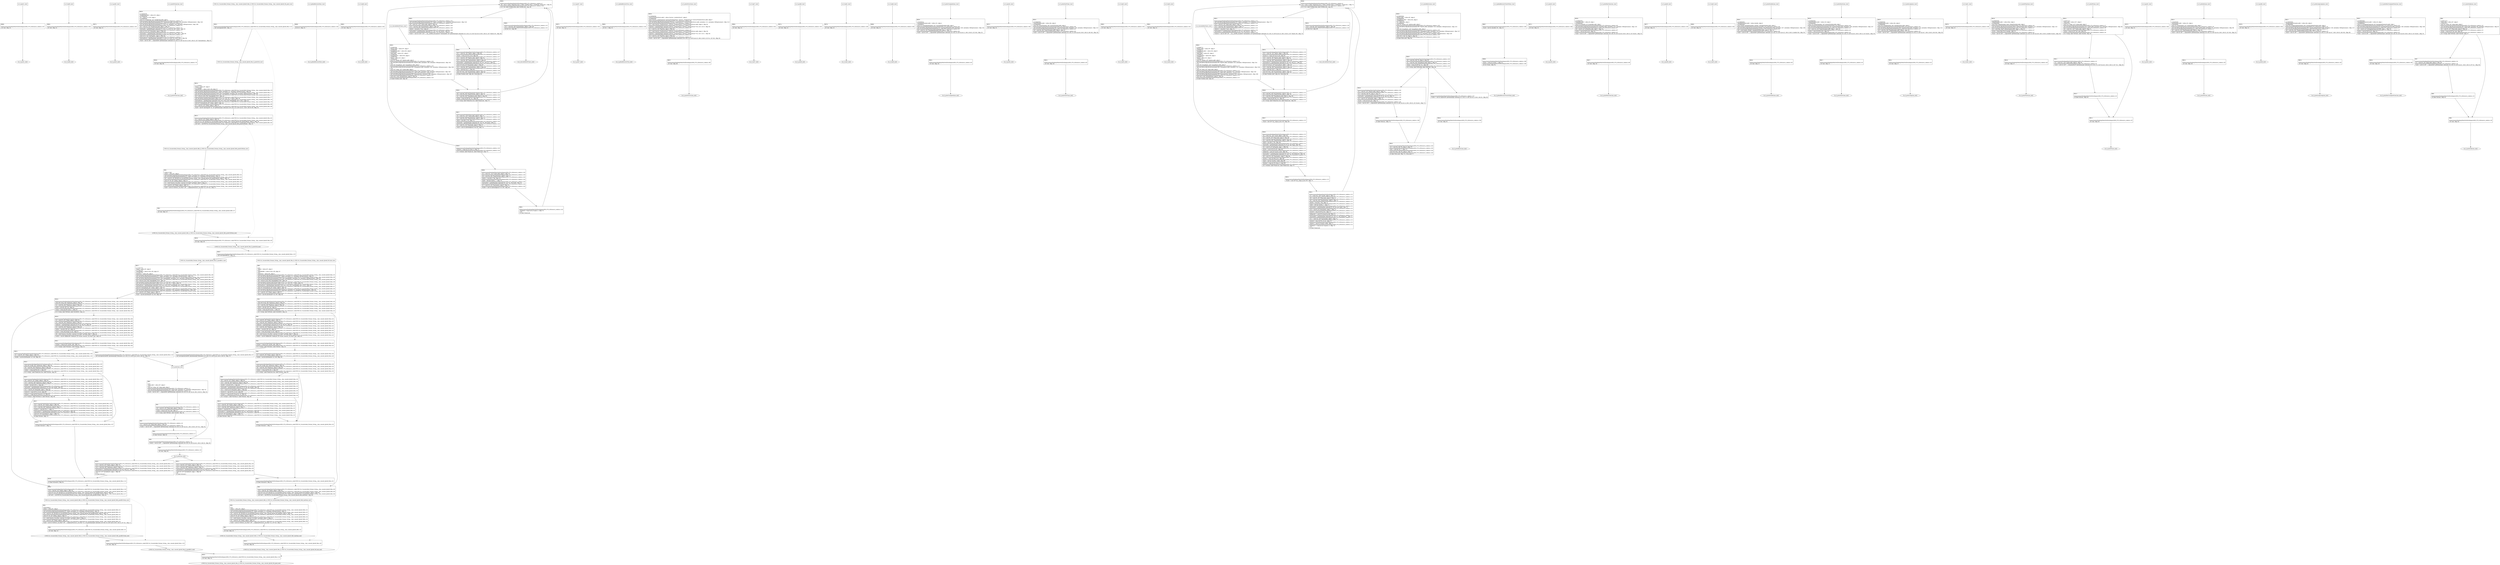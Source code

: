 digraph "icfg graph" {
BBio_ll_good1_end [label="{io_ll_good1_end}"];
BBio_ll_bad6_end [label="{io_ll_bad6_end}"];
BBio_ll_good5_end [label="{io_ll_good5_end}"];
BBio_ll_printWcharLine_end [label="{io_ll_printWcharLine_end}"];
BBCWE134_Uncontrolled_Format_String__char_console_fprintf_68b_ll_CWE134_Uncontrolled_Format_String__char_console_fprintf_68b_goodG2BSink_end [label="{CWE134_Uncontrolled_Format_String__char_console_fprintf_68b_ll_CWE134_Uncontrolled_Format_String__char_console_fprintf_68b_goodG2BSink_end}"];
BBio_ll_globalReturnsFalse_end [label="{io_ll_globalReturnsFalse_end}"];
BBio_ll_bad8_end [label="{io_ll_bad8_end}"];
BBio_ll_decodeHexWChars_end [label="{io_ll_decodeHexWChars_end}"];
BBio_ll_good7_end [label="{io_ll_good7_end}"];
BBio_ll_globalReturnsTrue_end [label="{io_ll_globalReturnsTrue_end}"];
BBio_ll_printStructLine_end [label="{io_ll_printStructLine_end}"];
BBio_ll_bad7_end [label="{io_ll_bad7_end}"];
BBio_ll_good6_end [label="{io_ll_good6_end}"];
BBio_ll_bad2_end [label="{io_ll_bad2_end}"];
BBio_ll_bad9_end [label="{io_ll_bad9_end}"];
BBio_ll_printUnsignedLine_end [label="{io_ll_printUnsignedLine_end}"];
BBio_ll_good4_end [label="{io_ll_good4_end}"];
BBio_ll_printSizeTLine_end [label="{io_ll_printSizeTLine_end}"];
BBio_ll_bad5_end [label="{io_ll_bad5_end}"];
BBio_ll_printLine_end [label="{io_ll_printLine_end}"];
BBio_ll_bad4_end [label="{io_ll_bad4_end}"];
BBCWE134_Uncontrolled_Format_String__char_console_fprintf_68a_ll_goodG2B_end [label="{CWE134_Uncontrolled_Format_String__char_console_fprintf_68a_ll_goodG2B_end}"];
BBio_ll_decodeHexChars_end [label="{io_ll_decodeHexChars_end}"];
BBCWE134_Uncontrolled_Format_String__char_console_fprintf_68a_ll_CWE134_Uncontrolled_Format_String__char_console_fprintf_68_bad_end [label="{CWE134_Uncontrolled_Format_String__char_console_fprintf_68a_ll_CWE134_Uncontrolled_Format_String__char_console_fprintf_68_bad_end}"];
BBio_ll_printBytesLine_end [label="{io_ll_printBytesLine_end}"];
BBio_ll_globalReturnsTrueOrFalse_end [label="{io_ll_globalReturnsTrueOrFalse_end}"];
BBio_ll_good3_end [label="{io_ll_good3_end}"];
BBio_ll_printHexCharLine_end [label="{io_ll_printHexCharLine_end}"];
BBio_ll_good9_end [label="{io_ll_good9_end}"];
BBio_ll_bad3_end [label="{io_ll_bad3_end}"];
BBio_ll_printDoubleLine_end [label="{io_ll_printDoubleLine_end}"];
BBio_ll_printShortLine_end [label="{io_ll_printShortLine_end}"];
BBCWE134_Uncontrolled_Format_String__char_console_fprintf_68b_ll_CWE134_Uncontrolled_Format_String__char_console_fprintf_68b_goodB2GSink_end [label="{CWE134_Uncontrolled_Format_String__char_console_fprintf_68b_ll_CWE134_Uncontrolled_Format_String__char_console_fprintf_68b_goodB2GSink_end}"];
BBio_ll_printLongLine_end [label="{io_ll_printLongLine_end}"];
BBio_ll_bad1_end [label="{io_ll_bad1_end}"];
BBCWE134_Uncontrolled_Format_String__char_console_fprintf_68a_ll_CWE134_Uncontrolled_Format_String__char_console_fprintf_68_good_end [label="{CWE134_Uncontrolled_Format_String__char_console_fprintf_68a_ll_CWE134_Uncontrolled_Format_String__char_console_fprintf_68_good_end}"];
BBio_ll_printFloatLine_end [label="{io_ll_printFloatLine_end}"];
BBio_ll_printWLine_end [label="{io_ll_printWLine_end}"];
BBio_ll_good2_end [label="{io_ll_good2_end}"];
BBio_ll_printIntLine_end [label="{io_ll_printIntLine_end}"];
BBio_ll_good8_end [label="{io_ll_good8_end}"];
BBio_ll_printLongLongLine_end [label="{io_ll_printLongLongLine_end}"];
BBCWE134_Uncontrolled_Format_String__char_console_fprintf_68a_ll_goodB2G_end [label="{CWE134_Uncontrolled_Format_String__char_console_fprintf_68a_ll_goodB2G_end}"];
BBio_ll_printHexUnsignedCharLine_end [label="{io_ll_printHexUnsignedCharLine_end}"];
BBCWE134_Uncontrolled_Format_String__char_console_fprintf_68b_ll_CWE134_Uncontrolled_Format_String__char_console_fprintf_68b_badSink_end [label="{CWE134_Uncontrolled_Format_String__char_console_fprintf_68b_ll_CWE134_Uncontrolled_Format_String__char_console_fprintf_68b_badSink_end}"];
BBio_ll_printSinkLine_end [label="{io_ll_printSinkLine_end}"];
BBio_ll_good1_start [label="{io_ll_good1_start}", shape=record];
io_ll_good1BB69 [label="{BB69:\l\l/home/raoxue/Desktop/MemVerif/workspace/000_079_426/source_code/io.c:187\l
  ret void, !dbg !52\l
}", shape=record];
BBio_ll_bad6_start [label="{io_ll_bad6_start}", shape=record];
io_ll_bad6BB83 [label="{BB83:\l\l/home/raoxue/Desktop/MemVerif/workspace/000_079_426/source_code/io.c:203\l
  ret void, !dbg !52\l
}", shape=record];
BBio_ll_good5_start [label="{io_ll_good5_start}", shape=record];
io_ll_good5BB73 [label="{BB73:\l\l/home/raoxue/Desktop/MemVerif/workspace/000_079_426/source_code/io.c:191\l
  ret void, !dbg !52\l
}", shape=record];
BBio_ll_printWcharLine_start [label="{io_ll_printWcharLine_start}", shape=record];
io_ll_printWcharLineBB28 [label="{BB28:\l\l/:4238608384\l
  %wideChar.addr = alloca i32, align 4\l
/:4238608384\l
  %s = alloca [2 x i32], align 4\l
/:4238608384\l
  store i32 %wideChar, i32* %wideChar.addr, align 4\l
/home/raoxue/Desktop/MemVerif/workspace/000_079_426/source_code/io.c:70\l
  call void @llvm.dbg.declare(metadata i32* %wideChar.addr, metadata !162, metadata !DIExpression()), !dbg !163\l
/home/raoxue/Desktop/MemVerif/workspace/000_079_426/source_code/io.c:74\l
  call void @llvm.dbg.declare(metadata [2 x i32]* %s, metadata !164, metadata !DIExpression()), !dbg !168\l
/home/raoxue/Desktop/MemVerif/workspace/000_079_426/source_code/io.c:75\l
  %0 = load i32, i32* %wideChar.addr, align 4, !dbg !61\l
/home/raoxue/Desktop/MemVerif/workspace/000_079_426/source_code/io.c:75\l
  %arrayidx = getelementptr inbounds [2 x i32], [2 x i32]* %s, i64 0, i64 0, !dbg !62\l
/home/raoxue/Desktop/MemVerif/workspace/000_079_426/source_code/io.c:75\l
  store i32 %0, i32* %arrayidx, align 4, !dbg !63\l
/home/raoxue/Desktop/MemVerif/workspace/000_079_426/source_code/io.c:76\l
  %arrayidx1 = getelementptr inbounds [2 x i32], [2 x i32]* %s, i64 0, i64 1, !dbg !64\l
/home/raoxue/Desktop/MemVerif/workspace/000_079_426/source_code/io.c:76\l
  store i32 0, i32* %arrayidx1, align 4, !dbg !65\l
/home/raoxue/Desktop/MemVerif/workspace/000_079_426/source_code/io.c:77\l
  %arraydecay = getelementptr inbounds [2 x i32], [2 x i32]* %s, i64 0, i64 0, !dbg !66\l
/home/raoxue/Desktop/MemVerif/workspace/000_079_426/source_code/io.c:77\l
  %call = call i32 (i8*, ...) @printf(i8* getelementptr inbounds ([5 x i8], [5 x i8]* @.str.10, i64 0, i64 0), i32* %arraydecay), !dbg !67\l
}", shape=record];
io_ll_printWcharLineBB28 [label="{BB28:\l\l/:4238608384\l
  %wideChar.addr = alloca i32, align 4\l
/:4238608384\l
  %s = alloca [2 x i32], align 4\l
/:4238608384\l
  store i32 %wideChar, i32* %wideChar.addr, align 4\l
/home/raoxue/Desktop/MemVerif/workspace/000_079_426/source_code/io.c:70\l
  call void @llvm.dbg.declare(metadata i32* %wideChar.addr, metadata !162, metadata !DIExpression()), !dbg !163\l
/home/raoxue/Desktop/MemVerif/workspace/000_079_426/source_code/io.c:74\l
  call void @llvm.dbg.declare(metadata [2 x i32]* %s, metadata !164, metadata !DIExpression()), !dbg !168\l
/home/raoxue/Desktop/MemVerif/workspace/000_079_426/source_code/io.c:75\l
  %0 = load i32, i32* %wideChar.addr, align 4, !dbg !61\l
/home/raoxue/Desktop/MemVerif/workspace/000_079_426/source_code/io.c:75\l
  %arrayidx = getelementptr inbounds [2 x i32], [2 x i32]* %s, i64 0, i64 0, !dbg !62\l
/home/raoxue/Desktop/MemVerif/workspace/000_079_426/source_code/io.c:75\l
  store i32 %0, i32* %arrayidx, align 4, !dbg !63\l
/home/raoxue/Desktop/MemVerif/workspace/000_079_426/source_code/io.c:76\l
  %arrayidx1 = getelementptr inbounds [2 x i32], [2 x i32]* %s, i64 0, i64 1, !dbg !64\l
/home/raoxue/Desktop/MemVerif/workspace/000_079_426/source_code/io.c:76\l
  store i32 0, i32* %arrayidx1, align 4, !dbg !65\l
/home/raoxue/Desktop/MemVerif/workspace/000_079_426/source_code/io.c:77\l
  %arraydecay = getelementptr inbounds [2 x i32], [2 x i32]* %s, i64 0, i64 0, !dbg !66\l
/home/raoxue/Desktop/MemVerif/workspace/000_079_426/source_code/io.c:77\l
  %call = call i32 (i8*, ...) @printf(i8* getelementptr inbounds ([5 x i8], [5 x i8]* @.str.10, i64 0, i64 0), i32* %arraydecay), !dbg !67\l
}", shape=record];
io_ll_printWcharLineBB29 [label="{BB29:\l\l/home/raoxue/Desktop/MemVerif/workspace/000_079_426/source_code/io.c:78\l
  ret void, !dbg !68\l
}", shape=record];
BBCWE134_Uncontrolled_Format_String__char_console_fprintf_68b_ll_CWE134_Uncontrolled_Format_String__char_console_fprintf_68b_goodG2BSink_start [label="{CWE134_Uncontrolled_Format_String__char_console_fprintf_68b_ll_CWE134_Uncontrolled_Format_String__char_console_fprintf_68b_goodG2BSink_start}", shape=record];
CWE134_Uncontrolled_Format_String__char_console_fprintf_68b_ll_CWE134_Uncontrolled_Format_String__char_console_fprintf_68b_goodG2BSinkBB2 [label="{BB2:\l\l/:1994157400\l
  %data = alloca i8*, align 8\l
/home/raoxue/Desktop/MemVerif/workspace/000_079_426/source_code/CWE134_Uncontrolled_Format_String__char_console_fprintf_68b.c:44\l
  call void @llvm.dbg.declare(metadata i8** %data, metadata !20, metadata !DIExpression()), !dbg !21\l
/home/raoxue/Desktop/MemVerif/workspace/000_079_426/source_code/CWE134_Uncontrolled_Format_String__char_console_fprintf_68b.c:44\l
  %0 = load i8*, i8** @CWE134_Uncontrolled_Format_String__char_console_fprintf_68_goodG2BData, align 8, !dbg !14\l
/home/raoxue/Desktop/MemVerif/workspace/000_079_426/source_code/CWE134_Uncontrolled_Format_String__char_console_fprintf_68b.c:44\l
  store i8* %0, i8** %data, align 8, !dbg !13\l
/home/raoxue/Desktop/MemVerif/workspace/000_079_426/source_code/CWE134_Uncontrolled_Format_String__char_console_fprintf_68b.c:46\l
  %1 = load %struct._IO_FILE*, %struct._IO_FILE** @stdout, align 8, !dbg !15\l
/home/raoxue/Desktop/MemVerif/workspace/000_079_426/source_code/CWE134_Uncontrolled_Format_String__char_console_fprintf_68b.c:46\l
  %2 = load i8*, i8** %data, align 8, !dbg !16\l
/home/raoxue/Desktop/MemVerif/workspace/000_079_426/source_code/CWE134_Uncontrolled_Format_String__char_console_fprintf_68b.c:46\l
  %call = call i32 (%struct._IO_FILE*, i8*, ...) @fprintf(%struct._IO_FILE* %1, i8* %2), !dbg !17\l
}", shape=record];
CWE134_Uncontrolled_Format_String__char_console_fprintf_68b_ll_CWE134_Uncontrolled_Format_String__char_console_fprintf_68b_goodG2BSinkBB2 [label="{BB2:\l\l/:1994157400\l
  %data = alloca i8*, align 8\l
/home/raoxue/Desktop/MemVerif/workspace/000_079_426/source_code/CWE134_Uncontrolled_Format_String__char_console_fprintf_68b.c:44\l
  call void @llvm.dbg.declare(metadata i8** %data, metadata !20, metadata !DIExpression()), !dbg !21\l
/home/raoxue/Desktop/MemVerif/workspace/000_079_426/source_code/CWE134_Uncontrolled_Format_String__char_console_fprintf_68b.c:44\l
  %0 = load i8*, i8** @CWE134_Uncontrolled_Format_String__char_console_fprintf_68_goodG2BData, align 8, !dbg !14\l
/home/raoxue/Desktop/MemVerif/workspace/000_079_426/source_code/CWE134_Uncontrolled_Format_String__char_console_fprintf_68b.c:44\l
  store i8* %0, i8** %data, align 8, !dbg !13\l
/home/raoxue/Desktop/MemVerif/workspace/000_079_426/source_code/CWE134_Uncontrolled_Format_String__char_console_fprintf_68b.c:46\l
  %1 = load %struct._IO_FILE*, %struct._IO_FILE** @stdout, align 8, !dbg !15\l
/home/raoxue/Desktop/MemVerif/workspace/000_079_426/source_code/CWE134_Uncontrolled_Format_String__char_console_fprintf_68b.c:46\l
  %2 = load i8*, i8** %data, align 8, !dbg !16\l
/home/raoxue/Desktop/MemVerif/workspace/000_079_426/source_code/CWE134_Uncontrolled_Format_String__char_console_fprintf_68b.c:46\l
  %call = call i32 (%struct._IO_FILE*, i8*, ...) @fprintf(%struct._IO_FILE* %1, i8* %2), !dbg !17\l
}", shape=record];
CWE134_Uncontrolled_Format_String__char_console_fprintf_68b_ll_CWE134_Uncontrolled_Format_String__char_console_fprintf_68b_goodG2BSinkBB3 [label="{BB3:\l\l/home/raoxue/Desktop/MemVerif/workspace/000_079_426/source_code/CWE134_Uncontrolled_Format_String__char_console_fprintf_68b.c:47\l
  ret void, !dbg !18\l
}", shape=record];
BBio_ll_globalReturnsFalse_start [label="{io_ll_globalReturnsFalse_start}", shape=record];
io_ll_globalReturnsFalseBB66 [label="{BB66:\l\l/home/raoxue/Desktop/MemVerif/workspace/000_079_426/source_code/io.c:163\l
  ret i32 0, !dbg !52\l
}", shape=record];
BBio_ll_bad8_start [label="{io_ll_bad8_start}", shape=record];
io_ll_bad8BB85 [label="{BB85:\l\l/home/raoxue/Desktop/MemVerif/workspace/000_079_426/source_code/io.c:205\l
  ret void, !dbg !52\l
}", shape=record];
BBio_ll_decodeHexWChars_start [label="{io_ll_decodeHexWChars_start}", shape=record];
io_ll_decodeHexWCharsBB55 [label="{BB55:\l\l/:103885384\l
  %bytes.addr = alloca i8*, align 8\l
/:103885384\l
  %numBytes.addr = alloca i64, align 8\l
/:103885384\l
  %hex.addr = alloca i32*, align 8\l
/:103885384\l
  %numWritten = alloca i64, align 8\l
/:103885384\l
  %byte = alloca i32, align 4\l
/:103885384\l
  store i8* %bytes, i8** %bytes.addr, align 8\l
/home/raoxue/Desktop/MemVerif/workspace/000_079_426/source_code/io.c:135\l
  call void @llvm.dbg.declare(metadata i8** %bytes.addr, metadata !290, metadata !DIExpression()), !dbg !291\l
/:135\l
  store i64 %numBytes, i64* %numBytes.addr, align 8\l
/home/raoxue/Desktop/MemVerif/workspace/000_079_426/source_code/io.c:135\l
  call void @llvm.dbg.declare(metadata i64* %numBytes.addr, metadata !292, metadata !DIExpression()), !dbg !293\l
/:135\l
  store i32* %hex, i32** %hex.addr, align 8\l
/home/raoxue/Desktop/MemVerif/workspace/000_079_426/source_code/io.c:135\l
  call void @llvm.dbg.declare(metadata i32** %hex.addr, metadata !294, metadata !DIExpression()), !dbg !295\l
/home/raoxue/Desktop/MemVerif/workspace/000_079_426/source_code/io.c:137\l
  call void @llvm.dbg.declare(metadata i64* %numWritten, metadata !296, metadata !DIExpression()), !dbg !297\l
/home/raoxue/Desktop/MemVerif/workspace/000_079_426/source_code/io.c:137\l
  store i64 0, i64* %numWritten, align 8, !dbg !65\l
/home/raoxue/Desktop/MemVerif/workspace/000_079_426/source_code/io.c:143\l
  br label %while.cond, !dbg !66\l
}", shape=record];
io_ll_decodeHexWCharsBB56 [label="{BB56:\l\l/home/raoxue/Desktop/MemVerif/workspace/000_079_426/source_code/io.c:143\l
  %0 = load i64, i64* %numWritten, align 8, !dbg !67\l
/home/raoxue/Desktop/MemVerif/workspace/000_079_426/source_code/io.c:143\l
  %1 = load i64, i64* %numBytes.addr, align 8, !dbg !68\l
/home/raoxue/Desktop/MemVerif/workspace/000_079_426/source_code/io.c:143\l
  %cmp = icmp ult i64 %0, %1, !dbg !69\l
/home/raoxue/Desktop/MemVerif/workspace/000_079_426/source_code/io.c:143\l
  br i1 %cmp, label %land.lhs.true, label %land.end, !dbg !70\l
}", shape=record];
io_ll_decodeHexWCharsBB57 [label="{BB57:\l\l/home/raoxue/Desktop/MemVerif/workspace/000_079_426/source_code/io.c:143\l
  %2 = load i32*, i32** %hex.addr, align 8, !dbg !71\l
/home/raoxue/Desktop/MemVerif/workspace/000_079_426/source_code/io.c:143\l
  %3 = load i64, i64* %numWritten, align 8, !dbg !72\l
/home/raoxue/Desktop/MemVerif/workspace/000_079_426/source_code/io.c:143\l
  %mul = mul i64 2, %3, !dbg !73\l
/home/raoxue/Desktop/MemVerif/workspace/000_079_426/source_code/io.c:143\l
  %arrayidx = getelementptr inbounds i32, i32* %2, i64 %mul, !dbg !71\l
/home/raoxue/Desktop/MemVerif/workspace/000_079_426/source_code/io.c:143\l
  %4 = load i32, i32* %arrayidx, align 4, !dbg !71\l
/home/raoxue/Desktop/MemVerif/workspace/000_079_426/source_code/io.c:143\l
  %call = call i32 @iswxdigit(i32 %4) #5, !dbg !74\l
}", shape=record];
io_ll_decodeHexWCharsBB57 [label="{BB57:\l\l/home/raoxue/Desktop/MemVerif/workspace/000_079_426/source_code/io.c:143\l
  %2 = load i32*, i32** %hex.addr, align 8, !dbg !71\l
/home/raoxue/Desktop/MemVerif/workspace/000_079_426/source_code/io.c:143\l
  %3 = load i64, i64* %numWritten, align 8, !dbg !72\l
/home/raoxue/Desktop/MemVerif/workspace/000_079_426/source_code/io.c:143\l
  %mul = mul i64 2, %3, !dbg !73\l
/home/raoxue/Desktop/MemVerif/workspace/000_079_426/source_code/io.c:143\l
  %arrayidx = getelementptr inbounds i32, i32* %2, i64 %mul, !dbg !71\l
/home/raoxue/Desktop/MemVerif/workspace/000_079_426/source_code/io.c:143\l
  %4 = load i32, i32* %arrayidx, align 4, !dbg !71\l
/home/raoxue/Desktop/MemVerif/workspace/000_079_426/source_code/io.c:143\l
  %call = call i32 @iswxdigit(i32 %4) #5, !dbg !74\l
}", shape=record];
io_ll_decodeHexWCharsBB59 [label="{BB59:\l\l/home/raoxue/Desktop/MemVerif/workspace/000_079_426/source_code/io.c:143\l
  %tobool = icmp ne i32 %call, 0, !dbg !74\l
/home/raoxue/Desktop/MemVerif/workspace/000_079_426/source_code/io.c:143\l
  br i1 %tobool, label %land.rhs, label %land.end, !dbg !75\l
}", shape=record];
io_ll_decodeHexWCharsBB60 [label="{BB60:\l\l/home/raoxue/Desktop/MemVerif/workspace/000_079_426/source_code/io.c:143\l
  %5 = load i32*, i32** %hex.addr, align 8, !dbg !76\l
/home/raoxue/Desktop/MemVerif/workspace/000_079_426/source_code/io.c:143\l
  %6 = load i64, i64* %numWritten, align 8, !dbg !77\l
/home/raoxue/Desktop/MemVerif/workspace/000_079_426/source_code/io.c:143\l
  %mul1 = mul i64 2, %6, !dbg !78\l
/home/raoxue/Desktop/MemVerif/workspace/000_079_426/source_code/io.c:143\l
  %add = add i64 %mul1, 1, !dbg !79\l
/home/raoxue/Desktop/MemVerif/workspace/000_079_426/source_code/io.c:143\l
  %arrayidx2 = getelementptr inbounds i32, i32* %5, i64 %add, !dbg !76\l
/home/raoxue/Desktop/MemVerif/workspace/000_079_426/source_code/io.c:143\l
  %7 = load i32, i32* %arrayidx2, align 4, !dbg !76\l
/home/raoxue/Desktop/MemVerif/workspace/000_079_426/source_code/io.c:143\l
  %call3 = call i32 @iswxdigit(i32 %7) #5, !dbg !80\l
}", shape=record];
io_ll_decodeHexWCharsBB60 [label="{BB60:\l\l/home/raoxue/Desktop/MemVerif/workspace/000_079_426/source_code/io.c:143\l
  %5 = load i32*, i32** %hex.addr, align 8, !dbg !76\l
/home/raoxue/Desktop/MemVerif/workspace/000_079_426/source_code/io.c:143\l
  %6 = load i64, i64* %numWritten, align 8, !dbg !77\l
/home/raoxue/Desktop/MemVerif/workspace/000_079_426/source_code/io.c:143\l
  %mul1 = mul i64 2, %6, !dbg !78\l
/home/raoxue/Desktop/MemVerif/workspace/000_079_426/source_code/io.c:143\l
  %add = add i64 %mul1, 1, !dbg !79\l
/home/raoxue/Desktop/MemVerif/workspace/000_079_426/source_code/io.c:143\l
  %arrayidx2 = getelementptr inbounds i32, i32* %5, i64 %add, !dbg !76\l
/home/raoxue/Desktop/MemVerif/workspace/000_079_426/source_code/io.c:143\l
  %7 = load i32, i32* %arrayidx2, align 4, !dbg !76\l
/home/raoxue/Desktop/MemVerif/workspace/000_079_426/source_code/io.c:143\l
  %call3 = call i32 @iswxdigit(i32 %7) #5, !dbg !80\l
}", shape=record];
io_ll_decodeHexWCharsBB61 [label="{BB61:\l\l/home/raoxue/Desktop/MemVerif/workspace/000_079_426/source_code/io.c:143\l
  %tobool4 = icmp ne i32 %call3, 0, !dbg !75\l
/:143\l
  br label %land.end\l
}", shape=record];
io_ll_decodeHexWCharsBB58 [label="{BB58:\l\l/home/raoxue/Desktop/MemVerif/workspace/000_079_426/source_code/io.c:0\l
  %8 = phi i1 [ false, %land.lhs.true ], [ false, %while.cond ], [ %tobool4, %land.rhs ], !dbg !81\l
/home/raoxue/Desktop/MemVerif/workspace/000_079_426/source_code/io.c:143\l
  br i1 %8, label %while.body, label %while.end, !dbg !66\l
}", shape=record];
io_ll_decodeHexWCharsBB62 [label="{BB62:\l\l/home/raoxue/Desktop/MemVerif/workspace/000_079_426/source_code/io.c:145\l
  call void @llvm.dbg.declare(metadata i32* %byte, metadata !314, metadata !DIExpression()), !dbg !316\l
/home/raoxue/Desktop/MemVerif/workspace/000_079_426/source_code/io.c:146\l
  %9 = load i32*, i32** %hex.addr, align 8, !dbg !85\l
/home/raoxue/Desktop/MemVerif/workspace/000_079_426/source_code/io.c:146\l
  %10 = load i64, i64* %numWritten, align 8, !dbg !86\l
/home/raoxue/Desktop/MemVerif/workspace/000_079_426/source_code/io.c:146\l
  %mul5 = mul i64 2, %10, !dbg !87\l
/home/raoxue/Desktop/MemVerif/workspace/000_079_426/source_code/io.c:146\l
  %arrayidx6 = getelementptr inbounds i32, i32* %9, i64 %mul5, !dbg !85\l
/home/raoxue/Desktop/MemVerif/workspace/000_079_426/source_code/io.c:146\l
  %call7 = call i32 (i32*, i32*, ...) @__isoc99_swscanf(i32* %arrayidx6, i32* getelementptr inbounds ([5 x i32], [5 x i32]* @.str.16, i64 0, i64 0), i32* %byte) #5, !dbg !88\l
}", shape=record];
io_ll_decodeHexWCharsBB62 [label="{BB62:\l\l/home/raoxue/Desktop/MemVerif/workspace/000_079_426/source_code/io.c:145\l
  call void @llvm.dbg.declare(metadata i32* %byte, metadata !314, metadata !DIExpression()), !dbg !316\l
/home/raoxue/Desktop/MemVerif/workspace/000_079_426/source_code/io.c:146\l
  %9 = load i32*, i32** %hex.addr, align 8, !dbg !85\l
/home/raoxue/Desktop/MemVerif/workspace/000_079_426/source_code/io.c:146\l
  %10 = load i64, i64* %numWritten, align 8, !dbg !86\l
/home/raoxue/Desktop/MemVerif/workspace/000_079_426/source_code/io.c:146\l
  %mul5 = mul i64 2, %10, !dbg !87\l
/home/raoxue/Desktop/MemVerif/workspace/000_079_426/source_code/io.c:146\l
  %arrayidx6 = getelementptr inbounds i32, i32* %9, i64 %mul5, !dbg !85\l
/home/raoxue/Desktop/MemVerif/workspace/000_079_426/source_code/io.c:146\l
  %call7 = call i32 (i32*, i32*, ...) @__isoc99_swscanf(i32* %arrayidx6, i32* getelementptr inbounds ([5 x i32], [5 x i32]* @.str.16, i64 0, i64 0), i32* %byte) #5, !dbg !88\l
}", shape=record];
io_ll_decodeHexWCharsBB64 [label="{BB64:\l\l/home/raoxue/Desktop/MemVerif/workspace/000_079_426/source_code/io.c:147\l
  %11 = load i32, i32* %byte, align 4, !dbg !89\l
/home/raoxue/Desktop/MemVerif/workspace/000_079_426/source_code/io.c:147\l
  %conv = trunc i32 %11 to i8, !dbg !90\l
/home/raoxue/Desktop/MemVerif/workspace/000_079_426/source_code/io.c:147\l
  %12 = load i8*, i8** %bytes.addr, align 8, !dbg !91\l
/home/raoxue/Desktop/MemVerif/workspace/000_079_426/source_code/io.c:147\l
  %13 = load i64, i64* %numWritten, align 8, !dbg !92\l
/home/raoxue/Desktop/MemVerif/workspace/000_079_426/source_code/io.c:147\l
  %arrayidx8 = getelementptr inbounds i8, i8* %12, i64 %13, !dbg !91\l
/home/raoxue/Desktop/MemVerif/workspace/000_079_426/source_code/io.c:147\l
  store i8 %conv, i8* %arrayidx8, align 1, !dbg !93\l
/home/raoxue/Desktop/MemVerif/workspace/000_079_426/source_code/io.c:148\l
  %14 = load i64, i64* %numWritten, align 8, !dbg !94\l
/home/raoxue/Desktop/MemVerif/workspace/000_079_426/source_code/io.c:148\l
  %inc = add i64 %14, 1, !dbg !94\l
/home/raoxue/Desktop/MemVerif/workspace/000_079_426/source_code/io.c:148\l
  store i64 %inc, i64* %numWritten, align 8, !dbg !94\l
/home/raoxue/Desktop/MemVerif/workspace/000_079_426/source_code/io.c:143\l
  br label %while.cond, !dbg !66, !llvm.loop !95\l
}", shape=record];
io_ll_decodeHexWCharsBB63 [label="{BB63:\l\l/home/raoxue/Desktop/MemVerif/workspace/000_079_426/source_code/io.c:151\l
  %15 = load i64, i64* %numWritten, align 8, !dbg !98\l
/home/raoxue/Desktop/MemVerif/workspace/000_079_426/source_code/io.c:151\l
  ret i64 %15, !dbg !99\l
}", shape=record];
BBio_ll_good7_start [label="{io_ll_good7_start}", shape=record];
io_ll_good7BB75 [label="{BB75:\l\l/home/raoxue/Desktop/MemVerif/workspace/000_079_426/source_code/io.c:193\l
  ret void, !dbg !52\l
}", shape=record];
BBio_ll_globalReturnsTrue_start [label="{io_ll_globalReturnsTrue_start}", shape=record];
io_ll_globalReturnsTrueBB65 [label="{BB65:\l\l/home/raoxue/Desktop/MemVerif/workspace/000_079_426/source_code/io.c:158\l
  ret i32 1, !dbg !52\l
}", shape=record];
BBio_ll_printStructLine_start [label="{io_ll_printStructLine_start}", shape=record];
io_ll_printStructLineBB36 [label="{BB36:\l\l/:4238608384\l
  %structTwoIntsStruct.addr = alloca %struct._twoIntsStruct*, align 8\l
/:4238608384\l
  store %struct._twoIntsStruct* %structTwoIntsStruct, %struct._twoIntsStruct** %structTwoIntsStruct.addr, align 8\l
/home/raoxue/Desktop/MemVerif/workspace/000_079_426/source_code/io.c:95\l
  call void @llvm.dbg.declare(metadata %struct._twoIntsStruct** %structTwoIntsStruct.addr, metadata !212, metadata !DIExpression()), !dbg !213\l
/home/raoxue/Desktop/MemVerif/workspace/000_079_426/source_code/io.c:97\l
  %0 = load %struct._twoIntsStruct*, %struct._twoIntsStruct** %structTwoIntsStruct.addr, align 8, !dbg !61\l
/home/raoxue/Desktop/MemVerif/workspace/000_079_426/source_code/io.c:97\l
  %intOne = getelementptr inbounds %struct._twoIntsStruct, %struct._twoIntsStruct* %0, i32 0, i32 0, !dbg !62\l
/home/raoxue/Desktop/MemVerif/workspace/000_079_426/source_code/io.c:97\l
  %1 = load i32, i32* %intOne, align 4, !dbg !62\l
/home/raoxue/Desktop/MemVerif/workspace/000_079_426/source_code/io.c:97\l
  %2 = load %struct._twoIntsStruct*, %struct._twoIntsStruct** %structTwoIntsStruct.addr, align 8, !dbg !63\l
/home/raoxue/Desktop/MemVerif/workspace/000_079_426/source_code/io.c:97\l
  %intTwo = getelementptr inbounds %struct._twoIntsStruct, %struct._twoIntsStruct* %2, i32 0, i32 1, !dbg !64\l
/home/raoxue/Desktop/MemVerif/workspace/000_079_426/source_code/io.c:97\l
  %3 = load i32, i32* %intTwo, align 4, !dbg !64\l
/home/raoxue/Desktop/MemVerif/workspace/000_079_426/source_code/io.c:97\l
  %call = call i32 (i8*, ...) @printf(i8* getelementptr inbounds ([10 x i8], [10 x i8]* @.str.13, i64 0, i64 0), i32 %1, i32 %3), !dbg !65\l
}", shape=record];
io_ll_printStructLineBB36 [label="{BB36:\l\l/:4238608384\l
  %structTwoIntsStruct.addr = alloca %struct._twoIntsStruct*, align 8\l
/:4238608384\l
  store %struct._twoIntsStruct* %structTwoIntsStruct, %struct._twoIntsStruct** %structTwoIntsStruct.addr, align 8\l
/home/raoxue/Desktop/MemVerif/workspace/000_079_426/source_code/io.c:95\l
  call void @llvm.dbg.declare(metadata %struct._twoIntsStruct** %structTwoIntsStruct.addr, metadata !212, metadata !DIExpression()), !dbg !213\l
/home/raoxue/Desktop/MemVerif/workspace/000_079_426/source_code/io.c:97\l
  %0 = load %struct._twoIntsStruct*, %struct._twoIntsStruct** %structTwoIntsStruct.addr, align 8, !dbg !61\l
/home/raoxue/Desktop/MemVerif/workspace/000_079_426/source_code/io.c:97\l
  %intOne = getelementptr inbounds %struct._twoIntsStruct, %struct._twoIntsStruct* %0, i32 0, i32 0, !dbg !62\l
/home/raoxue/Desktop/MemVerif/workspace/000_079_426/source_code/io.c:97\l
  %1 = load i32, i32* %intOne, align 4, !dbg !62\l
/home/raoxue/Desktop/MemVerif/workspace/000_079_426/source_code/io.c:97\l
  %2 = load %struct._twoIntsStruct*, %struct._twoIntsStruct** %structTwoIntsStruct.addr, align 8, !dbg !63\l
/home/raoxue/Desktop/MemVerif/workspace/000_079_426/source_code/io.c:97\l
  %intTwo = getelementptr inbounds %struct._twoIntsStruct, %struct._twoIntsStruct* %2, i32 0, i32 1, !dbg !64\l
/home/raoxue/Desktop/MemVerif/workspace/000_079_426/source_code/io.c:97\l
  %3 = load i32, i32* %intTwo, align 4, !dbg !64\l
/home/raoxue/Desktop/MemVerif/workspace/000_079_426/source_code/io.c:97\l
  %call = call i32 (i8*, ...) @printf(i8* getelementptr inbounds ([10 x i8], [10 x i8]* @.str.13, i64 0, i64 0), i32 %1, i32 %3), !dbg !65\l
}", shape=record];
io_ll_printStructLineBB37 [label="{BB37:\l\l/home/raoxue/Desktop/MemVerif/workspace/000_079_426/source_code/io.c:98\l
  ret void, !dbg !66\l
}", shape=record];
BBio_ll_bad7_start [label="{io_ll_bad7_start}", shape=record];
io_ll_bad7BB84 [label="{BB84:\l\l/home/raoxue/Desktop/MemVerif/workspace/000_079_426/source_code/io.c:204\l
  ret void, !dbg !52\l
}", shape=record];
BBio_ll_good6_start [label="{io_ll_good6_start}", shape=record];
io_ll_good6BB74 [label="{BB74:\l\l/home/raoxue/Desktop/MemVerif/workspace/000_079_426/source_code/io.c:192\l
  ret void, !dbg !52\l
}", shape=record];
BBio_ll_bad2_start [label="{io_ll_bad2_start}", shape=record];
io_ll_bad2BB79 [label="{BB79:\l\l/home/raoxue/Desktop/MemVerif/workspace/000_079_426/source_code/io.c:199\l
  ret void, !dbg !52\l
}", shape=record];
BBio_ll_bad9_start [label="{io_ll_bad9_start}", shape=record];
io_ll_bad9BB86 [label="{BB86:\l\l/home/raoxue/Desktop/MemVerif/workspace/000_079_426/source_code/io.c:206\l
  ret void, !dbg !52\l
}", shape=record];
BBio_ll_printUnsignedLine_start [label="{io_ll_printUnsignedLine_start}", shape=record];
io_ll_printUnsignedLineBB30 [label="{BB30:\l\l/:104046424\l
  %unsignedNumber.addr = alloca i32, align 4\l
/:104046424\l
  store i32 %unsignedNumber, i32* %unsignedNumber.addr, align 4\l
/home/raoxue/Desktop/MemVerif/workspace/000_079_426/source_code/io.c:80\l
  call void @llvm.dbg.declare(metadata i32* %unsignedNumber.addr, metadata !180, metadata !DIExpression()), !dbg !181\l
/home/raoxue/Desktop/MemVerif/workspace/000_079_426/source_code/io.c:82\l
  %0 = load i32, i32* %unsignedNumber.addr, align 4, !dbg !54\l
/home/raoxue/Desktop/MemVerif/workspace/000_079_426/source_code/io.c:82\l
  %call = call i32 (i8*, ...) @printf(i8* getelementptr inbounds ([4 x i8], [4 x i8]* @.str.11, i64 0, i64 0), i32 %0), !dbg !55\l
}", shape=record];
io_ll_printUnsignedLineBB30 [label="{BB30:\l\l/:104046424\l
  %unsignedNumber.addr = alloca i32, align 4\l
/:104046424\l
  store i32 %unsignedNumber, i32* %unsignedNumber.addr, align 4\l
/home/raoxue/Desktop/MemVerif/workspace/000_079_426/source_code/io.c:80\l
  call void @llvm.dbg.declare(metadata i32* %unsignedNumber.addr, metadata !180, metadata !DIExpression()), !dbg !181\l
/home/raoxue/Desktop/MemVerif/workspace/000_079_426/source_code/io.c:82\l
  %0 = load i32, i32* %unsignedNumber.addr, align 4, !dbg !54\l
/home/raoxue/Desktop/MemVerif/workspace/000_079_426/source_code/io.c:82\l
  %call = call i32 (i8*, ...) @printf(i8* getelementptr inbounds ([4 x i8], [4 x i8]* @.str.11, i64 0, i64 0), i32 %0), !dbg !55\l
}", shape=record];
io_ll_printUnsignedLineBB31 [label="{BB31:\l\l/home/raoxue/Desktop/MemVerif/workspace/000_079_426/source_code/io.c:83\l
  ret void, !dbg !56\l
}", shape=record];
BBio_ll_good4_start [label="{io_ll_good4_start}", shape=record];
io_ll_good4BB72 [label="{BB72:\l\l/home/raoxue/Desktop/MemVerif/workspace/000_079_426/source_code/io.c:190\l
  ret void, !dbg !52\l
}", shape=record];
BBio_ll_printSizeTLine_start [label="{io_ll_printSizeTLine_start}", shape=record];
io_ll_printSizeTLineBB24 [label="{BB24:\l\l/:4238608384\l
  %sizeTNumber.addr = alloca i64, align 8\l
/:4238608384\l
  store i64 %sizeTNumber, i64* %sizeTNumber.addr, align 8\l
/home/raoxue/Desktop/MemVerif/workspace/000_079_426/source_code/io.c:60\l
  call void @llvm.dbg.declare(metadata i64* %sizeTNumber.addr, metadata !146, metadata !DIExpression()), !dbg !147\l
/home/raoxue/Desktop/MemVerif/workspace/000_079_426/source_code/io.c:62\l
  %0 = load i64, i64* %sizeTNumber.addr, align 8, !dbg !57\l
/home/raoxue/Desktop/MemVerif/workspace/000_079_426/source_code/io.c:62\l
  %call = call i32 (i8*, ...) @printf(i8* getelementptr inbounds ([5 x i8], [5 x i8]* @.str.8, i64 0, i64 0), i64 %0), !dbg !58\l
}", shape=record];
io_ll_printSizeTLineBB24 [label="{BB24:\l\l/:4238608384\l
  %sizeTNumber.addr = alloca i64, align 8\l
/:4238608384\l
  store i64 %sizeTNumber, i64* %sizeTNumber.addr, align 8\l
/home/raoxue/Desktop/MemVerif/workspace/000_079_426/source_code/io.c:60\l
  call void @llvm.dbg.declare(metadata i64* %sizeTNumber.addr, metadata !146, metadata !DIExpression()), !dbg !147\l
/home/raoxue/Desktop/MemVerif/workspace/000_079_426/source_code/io.c:62\l
  %0 = load i64, i64* %sizeTNumber.addr, align 8, !dbg !57\l
/home/raoxue/Desktop/MemVerif/workspace/000_079_426/source_code/io.c:62\l
  %call = call i32 (i8*, ...) @printf(i8* getelementptr inbounds ([5 x i8], [5 x i8]* @.str.8, i64 0, i64 0), i64 %0), !dbg !58\l
}", shape=record];
io_ll_printSizeTLineBB25 [label="{BB25:\l\l/home/raoxue/Desktop/MemVerif/workspace/000_079_426/source_code/io.c:63\l
  ret void, !dbg !59\l
}", shape=record];
BBio_ll_bad5_start [label="{io_ll_bad5_start}", shape=record];
io_ll_bad5BB82 [label="{BB82:\l\l/home/raoxue/Desktop/MemVerif/workspace/000_079_426/source_code/io.c:202\l
  ret void, !dbg !52\l
}", shape=record];
BBio_ll_printLine_start [label="{io_ll_printLine_start}", shape=record];
io_ll_printLineBB0 [label="{BB0:\l\l/:415\l
  %line.addr = alloca i8*, align 8\l
/:415\l
  store i8* %line, i8** %line.addr, align 8\l
/home/raoxue/Desktop/MemVerif/workspace/000_079_426/source_code/io.c:11\l
  call void @llvm.dbg.declare(metadata i8** %line.addr, metadata !52, metadata !DIExpression()), !dbg !53\l
/home/raoxue/Desktop/MemVerif/workspace/000_079_426/source_code/io.c:13\l
  %call = call i32 (i8*, ...) @printf(i8* getelementptr inbounds ([9 x i8], [9 x i8]* @.str, i64 0, i64 0)), !dbg !54\l
}", shape=record];
io_ll_printLineBB0 [label="{BB0:\l\l/:415\l
  %line.addr = alloca i8*, align 8\l
/:415\l
  store i8* %line, i8** %line.addr, align 8\l
/home/raoxue/Desktop/MemVerif/workspace/000_079_426/source_code/io.c:11\l
  call void @llvm.dbg.declare(metadata i8** %line.addr, metadata !52, metadata !DIExpression()), !dbg !53\l
/home/raoxue/Desktop/MemVerif/workspace/000_079_426/source_code/io.c:13\l
  %call = call i32 (i8*, ...) @printf(i8* getelementptr inbounds ([9 x i8], [9 x i8]* @.str, i64 0, i64 0)), !dbg !54\l
}", shape=record];
io_ll_printLineBB1 [label="{BB1:\l\l/home/raoxue/Desktop/MemVerif/workspace/000_079_426/source_code/io.c:14\l
  %0 = load i8*, i8** %line.addr, align 8, !dbg !55\l
/home/raoxue/Desktop/MemVerif/workspace/000_079_426/source_code/io.c:14\l
  %cmp = icmp ne i8* %0, null, !dbg !57\l
/home/raoxue/Desktop/MemVerif/workspace/000_079_426/source_code/io.c:14\l
  br i1 %cmp, label %if.then, label %if.end, !dbg !58\l
}", shape=record];
io_ll_printLineBB2 [label="{BB2:\l\l/home/raoxue/Desktop/MemVerif/workspace/000_079_426/source_code/io.c:16\l
  %1 = load i8*, i8** %line.addr, align 8, !dbg !59\l
/home/raoxue/Desktop/MemVerif/workspace/000_079_426/source_code/io.c:16\l
  %call1 = call i32 (i8*, ...) @printf(i8* getelementptr inbounds ([4 x i8], [4 x i8]* @.str.1, i64 0, i64 0), i8* %1), !dbg !61\l
}", shape=record];
io_ll_printLineBB2 [label="{BB2:\l\l/home/raoxue/Desktop/MemVerif/workspace/000_079_426/source_code/io.c:16\l
  %1 = load i8*, i8** %line.addr, align 8, !dbg !59\l
/home/raoxue/Desktop/MemVerif/workspace/000_079_426/source_code/io.c:16\l
  %call1 = call i32 (i8*, ...) @printf(i8* getelementptr inbounds ([4 x i8], [4 x i8]* @.str.1, i64 0, i64 0), i8* %1), !dbg !61\l
}", shape=record];
io_ll_printLineBB4 [label="{BB4:\l\l/home/raoxue/Desktop/MemVerif/workspace/000_079_426/source_code/io.c:17\l
  br label %if.end, !dbg !62\l
}", shape=record];
io_ll_printLineBB3 [label="{BB3:\l\l/home/raoxue/Desktop/MemVerif/workspace/000_079_426/source_code/io.c:18\l
  %call2 = call i32 (i8*, ...) @printf(i8* getelementptr inbounds ([9 x i8], [9 x i8]* @.str.2, i64 0, i64 0)), !dbg !63\l
}", shape=record];
io_ll_printLineBB3 [label="{BB3:\l\l/home/raoxue/Desktop/MemVerif/workspace/000_079_426/source_code/io.c:18\l
  %call2 = call i32 (i8*, ...) @printf(i8* getelementptr inbounds ([9 x i8], [9 x i8]* @.str.2, i64 0, i64 0)), !dbg !63\l
}", shape=record];
io_ll_printLineBB5 [label="{BB5:\l\l/home/raoxue/Desktop/MemVerif/workspace/000_079_426/source_code/io.c:19\l
  ret void, !dbg !64\l
}", shape=record];
BBio_ll_bad4_start [label="{io_ll_bad4_start}", shape=record];
io_ll_bad4BB81 [label="{BB81:\l\l/home/raoxue/Desktop/MemVerif/workspace/000_079_426/source_code/io.c:201\l
  ret void, !dbg !52\l
}", shape=record];
BBCWE134_Uncontrolled_Format_String__char_console_fprintf_68a_ll_goodG2B_start [label="{CWE134_Uncontrolled_Format_String__char_console_fprintf_68a_ll_goodG2B_start}", shape=record];
CWE134_Uncontrolled_Format_String__char_console_fprintf_68a_ll_goodG2BBB14 [label="{BB14:\l\l/:117430856\l
  %data = alloca i8*, align 8\l
/:117430856\l
  %dataBuffer = alloca [100 x i8], align 16\l
/home/raoxue/Desktop/MemVerif/workspace/000_079_426/source_code/CWE134_Uncontrolled_Format_String__char_console_fprintf_68a.c:76\l
  call void @llvm.dbg.declare(metadata i8** %data, metadata !87, metadata !DIExpression()), !dbg !88\l
/home/raoxue/Desktop/MemVerif/workspace/000_079_426/source_code/CWE134_Uncontrolled_Format_String__char_console_fprintf_68a.c:77\l
  call void @llvm.dbg.declare(metadata [100 x i8]* %dataBuffer, metadata !89, metadata !DIExpression()), !dbg !90\l
/home/raoxue/Desktop/MemVerif/workspace/000_079_426/source_code/CWE134_Uncontrolled_Format_String__char_console_fprintf_68a.c:77\l
  %0 = bitcast [100 x i8]* %dataBuffer to i8*, !dbg !28\l
/home/raoxue/Desktop/MemVerif/workspace/000_079_426/source_code/CWE134_Uncontrolled_Format_String__char_console_fprintf_68a.c:77\l
  call void @llvm.memset.p0i8.i64(i8* align 16 %0, i8 0, i64 100, i1 false), !dbg !28\l
/home/raoxue/Desktop/MemVerif/workspace/000_079_426/source_code/CWE134_Uncontrolled_Format_String__char_console_fprintf_68a.c:78\l
  %arraydecay = getelementptr inbounds [100 x i8], [100 x i8]* %dataBuffer, i64 0, i64 0, !dbg !29\l
/home/raoxue/Desktop/MemVerif/workspace/000_079_426/source_code/CWE134_Uncontrolled_Format_String__char_console_fprintf_68a.c:78\l
  store i8* %arraydecay, i8** %data, align 8, !dbg !30\l
/home/raoxue/Desktop/MemVerif/workspace/000_079_426/source_code/CWE134_Uncontrolled_Format_String__char_console_fprintf_68a.c:80\l
  %1 = load i8*, i8** %data, align 8, !dbg !31\l
/home/raoxue/Desktop/MemVerif/workspace/000_079_426/source_code/CWE134_Uncontrolled_Format_String__char_console_fprintf_68a.c:80\l
  %call = call i8* @strcpy(i8* %1, i8* getelementptr inbounds ([16 x i8], [16 x i8]* @.str.1, i64 0, i64 0)) #6, !dbg !32\l
}", shape=record];
CWE134_Uncontrolled_Format_String__char_console_fprintf_68a_ll_goodG2BBB14 [label="{BB14:\l\l/:117430856\l
  %data = alloca i8*, align 8\l
/:117430856\l
  %dataBuffer = alloca [100 x i8], align 16\l
/home/raoxue/Desktop/MemVerif/workspace/000_079_426/source_code/CWE134_Uncontrolled_Format_String__char_console_fprintf_68a.c:76\l
  call void @llvm.dbg.declare(metadata i8** %data, metadata !87, metadata !DIExpression()), !dbg !88\l
/home/raoxue/Desktop/MemVerif/workspace/000_079_426/source_code/CWE134_Uncontrolled_Format_String__char_console_fprintf_68a.c:77\l
  call void @llvm.dbg.declare(metadata [100 x i8]* %dataBuffer, metadata !89, metadata !DIExpression()), !dbg !90\l
/home/raoxue/Desktop/MemVerif/workspace/000_079_426/source_code/CWE134_Uncontrolled_Format_String__char_console_fprintf_68a.c:77\l
  %0 = bitcast [100 x i8]* %dataBuffer to i8*, !dbg !28\l
/home/raoxue/Desktop/MemVerif/workspace/000_079_426/source_code/CWE134_Uncontrolled_Format_String__char_console_fprintf_68a.c:77\l
  call void @llvm.memset.p0i8.i64(i8* align 16 %0, i8 0, i64 100, i1 false), !dbg !28\l
/home/raoxue/Desktop/MemVerif/workspace/000_079_426/source_code/CWE134_Uncontrolled_Format_String__char_console_fprintf_68a.c:78\l
  %arraydecay = getelementptr inbounds [100 x i8], [100 x i8]* %dataBuffer, i64 0, i64 0, !dbg !29\l
/home/raoxue/Desktop/MemVerif/workspace/000_079_426/source_code/CWE134_Uncontrolled_Format_String__char_console_fprintf_68a.c:78\l
  store i8* %arraydecay, i8** %data, align 8, !dbg !30\l
/home/raoxue/Desktop/MemVerif/workspace/000_079_426/source_code/CWE134_Uncontrolled_Format_String__char_console_fprintf_68a.c:80\l
  %1 = load i8*, i8** %data, align 8, !dbg !31\l
/home/raoxue/Desktop/MemVerif/workspace/000_079_426/source_code/CWE134_Uncontrolled_Format_String__char_console_fprintf_68a.c:80\l
  %call = call i8* @strcpy(i8* %1, i8* getelementptr inbounds ([16 x i8], [16 x i8]* @.str.1, i64 0, i64 0)) #6, !dbg !32\l
}", shape=record];
CWE134_Uncontrolled_Format_String__char_console_fprintf_68a_ll_goodG2BBB15 [label="{BB15:\l\l/home/raoxue/Desktop/MemVerif/workspace/000_079_426/source_code/CWE134_Uncontrolled_Format_String__char_console_fprintf_68a.c:81\l
  %2 = load i8*, i8** %data, align 8, !dbg !33\l
/home/raoxue/Desktop/MemVerif/workspace/000_079_426/source_code/CWE134_Uncontrolled_Format_String__char_console_fprintf_68a.c:81\l
  store i8* %2, i8** @CWE134_Uncontrolled_Format_String__char_console_fprintf_68_goodG2BData, align 8, !dbg !34\l
/home/raoxue/Desktop/MemVerif/workspace/000_079_426/source_code/CWE134_Uncontrolled_Format_String__char_console_fprintf_68a.c:82\l
  call void (...) @CWE134_Uncontrolled_Format_String__char_console_fprintf_68b_goodG2BSink(), !dbg !35\l
}", shape=record];
CWE134_Uncontrolled_Format_String__char_console_fprintf_68a_ll_goodG2BBB15 [label="{BB15:\l\l/home/raoxue/Desktop/MemVerif/workspace/000_079_426/source_code/CWE134_Uncontrolled_Format_String__char_console_fprintf_68a.c:81\l
  %2 = load i8*, i8** %data, align 8, !dbg !33\l
/home/raoxue/Desktop/MemVerif/workspace/000_079_426/source_code/CWE134_Uncontrolled_Format_String__char_console_fprintf_68a.c:81\l
  store i8* %2, i8** @CWE134_Uncontrolled_Format_String__char_console_fprintf_68_goodG2BData, align 8, !dbg !34\l
/home/raoxue/Desktop/MemVerif/workspace/000_079_426/source_code/CWE134_Uncontrolled_Format_String__char_console_fprintf_68a.c:82\l
  call void (...) @CWE134_Uncontrolled_Format_String__char_console_fprintf_68b_goodG2BSink(), !dbg !35\l
}", shape=record];
CWE134_Uncontrolled_Format_String__char_console_fprintf_68a_ll_goodG2BBB16 [label="{BB16:\l\l/home/raoxue/Desktop/MemVerif/workspace/000_079_426/source_code/CWE134_Uncontrolled_Format_String__char_console_fprintf_68a.c:83\l
  ret void, !dbg !36\l
}", shape=record];
BBio_ll_decodeHexChars_start [label="{io_ll_decodeHexChars_start}", shape=record];
io_ll_decodeHexCharsBB45 [label="{BB45:\l\l/:103899712\l
  %bytes.addr = alloca i8*, align 8\l
/:103899712\l
  %numBytes.addr = alloca i64, align 8\l
/:103899712\l
  %hex.addr = alloca i8*, align 8\l
/:103899712\l
  %numWritten = alloca i64, align 8\l
/:103899712\l
  %byte = alloca i32, align 4\l
/:103899712\l
  store i8* %bytes, i8** %bytes.addr, align 8\l
/home/raoxue/Desktop/MemVerif/workspace/000_079_426/source_code/io.c:113\l
  call void @llvm.dbg.declare(metadata i8** %bytes.addr, metadata !253, metadata !DIExpression()), !dbg !254\l
/:113\l
  store i64 %numBytes, i64* %numBytes.addr, align 8\l
/home/raoxue/Desktop/MemVerif/workspace/000_079_426/source_code/io.c:113\l
  call void @llvm.dbg.declare(metadata i64* %numBytes.addr, metadata !255, metadata !DIExpression()), !dbg !256\l
/:113\l
  store i8* %hex, i8** %hex.addr, align 8\l
/home/raoxue/Desktop/MemVerif/workspace/000_079_426/source_code/io.c:113\l
  call void @llvm.dbg.declare(metadata i8** %hex.addr, metadata !257, metadata !DIExpression()), !dbg !258\l
/home/raoxue/Desktop/MemVerif/workspace/000_079_426/source_code/io.c:115\l
  call void @llvm.dbg.declare(metadata i64* %numWritten, metadata !259, metadata !DIExpression()), !dbg !260\l
/home/raoxue/Desktop/MemVerif/workspace/000_079_426/source_code/io.c:115\l
  store i64 0, i64* %numWritten, align 8, !dbg !63\l
/home/raoxue/Desktop/MemVerif/workspace/000_079_426/source_code/io.c:121\l
  br label %while.cond, !dbg !64\l
}", shape=record];
io_ll_decodeHexCharsBB46 [label="{BB46:\l\l/home/raoxue/Desktop/MemVerif/workspace/000_079_426/source_code/io.c:121\l
  %0 = load i64, i64* %numWritten, align 8, !dbg !65\l
/home/raoxue/Desktop/MemVerif/workspace/000_079_426/source_code/io.c:121\l
  %1 = load i64, i64* %numBytes.addr, align 8, !dbg !66\l
/home/raoxue/Desktop/MemVerif/workspace/000_079_426/source_code/io.c:121\l
  %cmp = icmp ult i64 %0, %1, !dbg !67\l
/home/raoxue/Desktop/MemVerif/workspace/000_079_426/source_code/io.c:121\l
  br i1 %cmp, label %land.lhs.true, label %land.end, !dbg !68\l
}", shape=record];
io_ll_decodeHexCharsBB47 [label="{BB47:\l\l/home/raoxue/Desktop/MemVerif/workspace/000_079_426/source_code/io.c:121\l
  %call = call i16** @__ctype_b_loc() #5, !dbg !69\l
}", shape=record];
io_ll_decodeHexCharsBB47 [label="{BB47:\l\l/home/raoxue/Desktop/MemVerif/workspace/000_079_426/source_code/io.c:121\l
  %call = call i16** @__ctype_b_loc() #5, !dbg !69\l
}", shape=record];
io_ll_decodeHexCharsBB49 [label="{BB49:\l\l/home/raoxue/Desktop/MemVerif/workspace/000_079_426/source_code/io.c:121\l
  %2 = load i16*, i16** %call, align 8, !dbg !69\l
/home/raoxue/Desktop/MemVerif/workspace/000_079_426/source_code/io.c:121\l
  %3 = load i8*, i8** %hex.addr, align 8, !dbg !69\l
/home/raoxue/Desktop/MemVerif/workspace/000_079_426/source_code/io.c:121\l
  %4 = load i64, i64* %numWritten, align 8, !dbg !69\l
/home/raoxue/Desktop/MemVerif/workspace/000_079_426/source_code/io.c:121\l
  %mul = mul i64 2, %4, !dbg !69\l
/home/raoxue/Desktop/MemVerif/workspace/000_079_426/source_code/io.c:121\l
  %arrayidx = getelementptr inbounds i8, i8* %3, i64 %mul, !dbg !69\l
/home/raoxue/Desktop/MemVerif/workspace/000_079_426/source_code/io.c:121\l
  %5 = load i8, i8* %arrayidx, align 1, !dbg !69\l
/home/raoxue/Desktop/MemVerif/workspace/000_079_426/source_code/io.c:121\l
  %conv = sext i8 %5 to i32, !dbg !69\l
/home/raoxue/Desktop/MemVerif/workspace/000_079_426/source_code/io.c:121\l
  %idxprom = sext i32 %conv to i64, !dbg !69\l
/home/raoxue/Desktop/MemVerif/workspace/000_079_426/source_code/io.c:121\l
  %arrayidx1 = getelementptr inbounds i16, i16* %2, i64 %idxprom, !dbg !69\l
/home/raoxue/Desktop/MemVerif/workspace/000_079_426/source_code/io.c:121\l
  %6 = load i16, i16* %arrayidx1, align 2, !dbg !69\l
/home/raoxue/Desktop/MemVerif/workspace/000_079_426/source_code/io.c:121\l
  %conv2 = zext i16 %6 to i32, !dbg !69\l
/home/raoxue/Desktop/MemVerif/workspace/000_079_426/source_code/io.c:121\l
  %and = and i32 %conv2, 4096, !dbg !69\l
/home/raoxue/Desktop/MemVerif/workspace/000_079_426/source_code/io.c:121\l
  %tobool = icmp ne i32 %and, 0, !dbg !69\l
/home/raoxue/Desktop/MemVerif/workspace/000_079_426/source_code/io.c:121\l
  br i1 %tobool, label %land.rhs, label %land.end, !dbg !70\l
}", shape=record];
io_ll_decodeHexCharsBB50 [label="{BB50:\l\l/home/raoxue/Desktop/MemVerif/workspace/000_079_426/source_code/io.c:121\l
  %call3 = call i16** @__ctype_b_loc() #5, !dbg !71\l
}", shape=record];
io_ll_decodeHexCharsBB50 [label="{BB50:\l\l/home/raoxue/Desktop/MemVerif/workspace/000_079_426/source_code/io.c:121\l
  %call3 = call i16** @__ctype_b_loc() #5, !dbg !71\l
}", shape=record];
io_ll_decodeHexCharsBB51 [label="{BB51:\l\l/home/raoxue/Desktop/MemVerif/workspace/000_079_426/source_code/io.c:121\l
  %7 = load i16*, i16** %call3, align 8, !dbg !71\l
/home/raoxue/Desktop/MemVerif/workspace/000_079_426/source_code/io.c:121\l
  %8 = load i8*, i8** %hex.addr, align 8, !dbg !71\l
/home/raoxue/Desktop/MemVerif/workspace/000_079_426/source_code/io.c:121\l
  %9 = load i64, i64* %numWritten, align 8, !dbg !71\l
/home/raoxue/Desktop/MemVerif/workspace/000_079_426/source_code/io.c:121\l
  %mul4 = mul i64 2, %9, !dbg !71\l
/home/raoxue/Desktop/MemVerif/workspace/000_079_426/source_code/io.c:121\l
  %add = add i64 %mul4, 1, !dbg !71\l
/home/raoxue/Desktop/MemVerif/workspace/000_079_426/source_code/io.c:121\l
  %arrayidx5 = getelementptr inbounds i8, i8* %8, i64 %add, !dbg !71\l
/home/raoxue/Desktop/MemVerif/workspace/000_079_426/source_code/io.c:121\l
  %10 = load i8, i8* %arrayidx5, align 1, !dbg !71\l
/home/raoxue/Desktop/MemVerif/workspace/000_079_426/source_code/io.c:121\l
  %conv6 = sext i8 %10 to i32, !dbg !71\l
/home/raoxue/Desktop/MemVerif/workspace/000_079_426/source_code/io.c:121\l
  %idxprom7 = sext i32 %conv6 to i64, !dbg !71\l
/home/raoxue/Desktop/MemVerif/workspace/000_079_426/source_code/io.c:121\l
  %arrayidx8 = getelementptr inbounds i16, i16* %7, i64 %idxprom7, !dbg !71\l
/home/raoxue/Desktop/MemVerif/workspace/000_079_426/source_code/io.c:121\l
  %11 = load i16, i16* %arrayidx8, align 2, !dbg !71\l
/home/raoxue/Desktop/MemVerif/workspace/000_079_426/source_code/io.c:121\l
  %conv9 = zext i16 %11 to i32, !dbg !71\l
/home/raoxue/Desktop/MemVerif/workspace/000_079_426/source_code/io.c:121\l
  %and10 = and i32 %conv9, 4096, !dbg !71\l
/home/raoxue/Desktop/MemVerif/workspace/000_079_426/source_code/io.c:121\l
  %tobool11 = icmp ne i32 %and10, 0, !dbg !70\l
/:121\l
  br label %land.end\l
}", shape=record];
io_ll_decodeHexCharsBB48 [label="{BB48:\l\l/home/raoxue/Desktop/MemVerif/workspace/000_079_426/source_code/io.c:0\l
  %12 = phi i1 [ false, %land.lhs.true ], [ false, %while.cond ], [ %tobool11, %land.rhs ], !dbg !72\l
/home/raoxue/Desktop/MemVerif/workspace/000_079_426/source_code/io.c:121\l
  br i1 %12, label %while.body, label %while.end, !dbg !64\l
}", shape=record];
io_ll_decodeHexCharsBB52 [label="{BB52:\l\l/home/raoxue/Desktop/MemVerif/workspace/000_079_426/source_code/io.c:123\l
  call void @llvm.dbg.declare(metadata i32* %byte, metadata !270, metadata !DIExpression()), !dbg !272\l
/home/raoxue/Desktop/MemVerif/workspace/000_079_426/source_code/io.c:124\l
  %13 = load i8*, i8** %hex.addr, align 8, !dbg !76\l
/home/raoxue/Desktop/MemVerif/workspace/000_079_426/source_code/io.c:124\l
  %14 = load i64, i64* %numWritten, align 8, !dbg !77\l
/home/raoxue/Desktop/MemVerif/workspace/000_079_426/source_code/io.c:124\l
  %mul12 = mul i64 2, %14, !dbg !78\l
/home/raoxue/Desktop/MemVerif/workspace/000_079_426/source_code/io.c:124\l
  %arrayidx13 = getelementptr inbounds i8, i8* %13, i64 %mul12, !dbg !76\l
/home/raoxue/Desktop/MemVerif/workspace/000_079_426/source_code/io.c:124\l
  %call14 = call i32 (i8*, i8*, ...) @__isoc99_sscanf(i8* %arrayidx13, i8* getelementptr inbounds ([5 x i8], [5 x i8]* @.str.14, i64 0, i64 0), i32* %byte) #6, !dbg !79\l
}", shape=record];
io_ll_decodeHexCharsBB52 [label="{BB52:\l\l/home/raoxue/Desktop/MemVerif/workspace/000_079_426/source_code/io.c:123\l
  call void @llvm.dbg.declare(metadata i32* %byte, metadata !270, metadata !DIExpression()), !dbg !272\l
/home/raoxue/Desktop/MemVerif/workspace/000_079_426/source_code/io.c:124\l
  %13 = load i8*, i8** %hex.addr, align 8, !dbg !76\l
/home/raoxue/Desktop/MemVerif/workspace/000_079_426/source_code/io.c:124\l
  %14 = load i64, i64* %numWritten, align 8, !dbg !77\l
/home/raoxue/Desktop/MemVerif/workspace/000_079_426/source_code/io.c:124\l
  %mul12 = mul i64 2, %14, !dbg !78\l
/home/raoxue/Desktop/MemVerif/workspace/000_079_426/source_code/io.c:124\l
  %arrayidx13 = getelementptr inbounds i8, i8* %13, i64 %mul12, !dbg !76\l
/home/raoxue/Desktop/MemVerif/workspace/000_079_426/source_code/io.c:124\l
  %call14 = call i32 (i8*, i8*, ...) @__isoc99_sscanf(i8* %arrayidx13, i8* getelementptr inbounds ([5 x i8], [5 x i8]* @.str.14, i64 0, i64 0), i32* %byte) #6, !dbg !79\l
}", shape=record];
io_ll_decodeHexCharsBB54 [label="{BB54:\l\l/home/raoxue/Desktop/MemVerif/workspace/000_079_426/source_code/io.c:125\l
  %15 = load i32, i32* %byte, align 4, !dbg !80\l
/home/raoxue/Desktop/MemVerif/workspace/000_079_426/source_code/io.c:125\l
  %conv15 = trunc i32 %15 to i8, !dbg !81\l
/home/raoxue/Desktop/MemVerif/workspace/000_079_426/source_code/io.c:125\l
  %16 = load i8*, i8** %bytes.addr, align 8, !dbg !82\l
/home/raoxue/Desktop/MemVerif/workspace/000_079_426/source_code/io.c:125\l
  %17 = load i64, i64* %numWritten, align 8, !dbg !83\l
/home/raoxue/Desktop/MemVerif/workspace/000_079_426/source_code/io.c:125\l
  %arrayidx16 = getelementptr inbounds i8, i8* %16, i64 %17, !dbg !82\l
/home/raoxue/Desktop/MemVerif/workspace/000_079_426/source_code/io.c:125\l
  store i8 %conv15, i8* %arrayidx16, align 1, !dbg !84\l
/home/raoxue/Desktop/MemVerif/workspace/000_079_426/source_code/io.c:126\l
  %18 = load i64, i64* %numWritten, align 8, !dbg !85\l
/home/raoxue/Desktop/MemVerif/workspace/000_079_426/source_code/io.c:126\l
  %inc = add i64 %18, 1, !dbg !85\l
/home/raoxue/Desktop/MemVerif/workspace/000_079_426/source_code/io.c:126\l
  store i64 %inc, i64* %numWritten, align 8, !dbg !85\l
/home/raoxue/Desktop/MemVerif/workspace/000_079_426/source_code/io.c:121\l
  br label %while.cond, !dbg !64, !llvm.loop !86\l
}", shape=record];
io_ll_decodeHexCharsBB53 [label="{BB53:\l\l/home/raoxue/Desktop/MemVerif/workspace/000_079_426/source_code/io.c:129\l
  %19 = load i64, i64* %numWritten, align 8, !dbg !89\l
/home/raoxue/Desktop/MemVerif/workspace/000_079_426/source_code/io.c:129\l
  ret i64 %19, !dbg !90\l
}", shape=record];
BBCWE134_Uncontrolled_Format_String__char_console_fprintf_68a_ll_CWE134_Uncontrolled_Format_String__char_console_fprintf_68_bad_start [label="{CWE134_Uncontrolled_Format_String__char_console_fprintf_68a_ll_CWE134_Uncontrolled_Format_String__char_console_fprintf_68_bad_start}", shape=record];
CWE134_Uncontrolled_Format_String__char_console_fprintf_68a_ll_CWE134_Uncontrolled_Format_String__char_console_fprintf_68_badBB0 [label="{BB0:\l\l/:415\l
  %data = alloca i8*, align 8\l
/:415\l
  %dataBuffer = alloca [100 x i8], align 16\l
/:415\l
  %dataLen = alloca i64, align 8\l
/home/raoxue/Desktop/MemVerif/workspace/000_079_426/source_code/CWE134_Uncontrolled_Format_String__char_console_fprintf_68a.c:35\l
  call void @llvm.dbg.declare(metadata i8** %data, metadata !22, metadata !DIExpression()), !dbg !23\l
/home/raoxue/Desktop/MemVerif/workspace/000_079_426/source_code/CWE134_Uncontrolled_Format_String__char_console_fprintf_68a.c:36\l
  call void @llvm.dbg.declare(metadata [100 x i8]* %dataBuffer, metadata !24, metadata !DIExpression()), !dbg !28\l
/home/raoxue/Desktop/MemVerif/workspace/000_079_426/source_code/CWE134_Uncontrolled_Format_String__char_console_fprintf_68a.c:36\l
  %0 = bitcast [100 x i8]* %dataBuffer to i8*, !dbg !28\l
/home/raoxue/Desktop/MemVerif/workspace/000_079_426/source_code/CWE134_Uncontrolled_Format_String__char_console_fprintf_68a.c:36\l
  call void @llvm.memset.p0i8.i64(i8* align 16 %0, i8 0, i64 100, i1 false), !dbg !28\l
/home/raoxue/Desktop/MemVerif/workspace/000_079_426/source_code/CWE134_Uncontrolled_Format_String__char_console_fprintf_68a.c:37\l
  %arraydecay = getelementptr inbounds [100 x i8], [100 x i8]* %dataBuffer, i64 0, i64 0, !dbg !29\l
/home/raoxue/Desktop/MemVerif/workspace/000_079_426/source_code/CWE134_Uncontrolled_Format_String__char_console_fprintf_68a.c:37\l
  store i8* %arraydecay, i8** %data, align 8, !dbg !30\l
/home/raoxue/Desktop/MemVerif/workspace/000_079_426/source_code/CWE134_Uncontrolled_Format_String__char_console_fprintf_68a.c:40\l
  call void @llvm.dbg.declare(metadata i64* %dataLen, metadata !31, metadata !DIExpression()), !dbg !36\l
/home/raoxue/Desktop/MemVerif/workspace/000_079_426/source_code/CWE134_Uncontrolled_Format_String__char_console_fprintf_68a.c:40\l
  %1 = load i8*, i8** %data, align 8, !dbg !37\l
/home/raoxue/Desktop/MemVerif/workspace/000_079_426/source_code/CWE134_Uncontrolled_Format_String__char_console_fprintf_68a.c:40\l
  %call = call i64 @strlen(i8* %1) #6, !dbg !38\l
}", shape=record];
CWE134_Uncontrolled_Format_String__char_console_fprintf_68a_ll_CWE134_Uncontrolled_Format_String__char_console_fprintf_68_badBB0 [label="{BB0:\l\l/:415\l
  %data = alloca i8*, align 8\l
/:415\l
  %dataBuffer = alloca [100 x i8], align 16\l
/:415\l
  %dataLen = alloca i64, align 8\l
/home/raoxue/Desktop/MemVerif/workspace/000_079_426/source_code/CWE134_Uncontrolled_Format_String__char_console_fprintf_68a.c:35\l
  call void @llvm.dbg.declare(metadata i8** %data, metadata !22, metadata !DIExpression()), !dbg !23\l
/home/raoxue/Desktop/MemVerif/workspace/000_079_426/source_code/CWE134_Uncontrolled_Format_String__char_console_fprintf_68a.c:36\l
  call void @llvm.dbg.declare(metadata [100 x i8]* %dataBuffer, metadata !24, metadata !DIExpression()), !dbg !28\l
/home/raoxue/Desktop/MemVerif/workspace/000_079_426/source_code/CWE134_Uncontrolled_Format_String__char_console_fprintf_68a.c:36\l
  %0 = bitcast [100 x i8]* %dataBuffer to i8*, !dbg !28\l
/home/raoxue/Desktop/MemVerif/workspace/000_079_426/source_code/CWE134_Uncontrolled_Format_String__char_console_fprintf_68a.c:36\l
  call void @llvm.memset.p0i8.i64(i8* align 16 %0, i8 0, i64 100, i1 false), !dbg !28\l
/home/raoxue/Desktop/MemVerif/workspace/000_079_426/source_code/CWE134_Uncontrolled_Format_String__char_console_fprintf_68a.c:37\l
  %arraydecay = getelementptr inbounds [100 x i8], [100 x i8]* %dataBuffer, i64 0, i64 0, !dbg !29\l
/home/raoxue/Desktop/MemVerif/workspace/000_079_426/source_code/CWE134_Uncontrolled_Format_String__char_console_fprintf_68a.c:37\l
  store i8* %arraydecay, i8** %data, align 8, !dbg !30\l
/home/raoxue/Desktop/MemVerif/workspace/000_079_426/source_code/CWE134_Uncontrolled_Format_String__char_console_fprintf_68a.c:40\l
  call void @llvm.dbg.declare(metadata i64* %dataLen, metadata !31, metadata !DIExpression()), !dbg !36\l
/home/raoxue/Desktop/MemVerif/workspace/000_079_426/source_code/CWE134_Uncontrolled_Format_String__char_console_fprintf_68a.c:40\l
  %1 = load i8*, i8** %data, align 8, !dbg !37\l
/home/raoxue/Desktop/MemVerif/workspace/000_079_426/source_code/CWE134_Uncontrolled_Format_String__char_console_fprintf_68a.c:40\l
  %call = call i64 @strlen(i8* %1) #6, !dbg !38\l
}", shape=record];
CWE134_Uncontrolled_Format_String__char_console_fprintf_68a_ll_CWE134_Uncontrolled_Format_String__char_console_fprintf_68_badBB1 [label="{BB1:\l\l/home/raoxue/Desktop/MemVerif/workspace/000_079_426/source_code/CWE134_Uncontrolled_Format_String__char_console_fprintf_68a.c:40\l
  store i64 %call, i64* %dataLen, align 8, !dbg !36\l
/home/raoxue/Desktop/MemVerif/workspace/000_079_426/source_code/CWE134_Uncontrolled_Format_String__char_console_fprintf_68a.c:42\l
  %2 = load i64, i64* %dataLen, align 8, !dbg !39\l
/home/raoxue/Desktop/MemVerif/workspace/000_079_426/source_code/CWE134_Uncontrolled_Format_String__char_console_fprintf_68a.c:42\l
  %sub = sub i64 100, %2, !dbg !41\l
/home/raoxue/Desktop/MemVerif/workspace/000_079_426/source_code/CWE134_Uncontrolled_Format_String__char_console_fprintf_68a.c:42\l
  %cmp = icmp ugt i64 %sub, 1, !dbg !42\l
/home/raoxue/Desktop/MemVerif/workspace/000_079_426/source_code/CWE134_Uncontrolled_Format_String__char_console_fprintf_68a.c:42\l
  br i1 %cmp, label %if.then, label %if.end18, !dbg !43\l
}", shape=record];
CWE134_Uncontrolled_Format_String__char_console_fprintf_68a_ll_CWE134_Uncontrolled_Format_String__char_console_fprintf_68_badBB2 [label="{BB2:\l\l/home/raoxue/Desktop/MemVerif/workspace/000_079_426/source_code/CWE134_Uncontrolled_Format_String__char_console_fprintf_68a.c:45\l
  %3 = load i8*, i8** %data, align 8, !dbg !44\l
/home/raoxue/Desktop/MemVerif/workspace/000_079_426/source_code/CWE134_Uncontrolled_Format_String__char_console_fprintf_68a.c:45\l
  %4 = load i64, i64* %dataLen, align 8, !dbg !47\l
/home/raoxue/Desktop/MemVerif/workspace/000_079_426/source_code/CWE134_Uncontrolled_Format_String__char_console_fprintf_68a.c:45\l
  %add.ptr = getelementptr inbounds i8, i8* %3, i64 %4, !dbg !48\l
/home/raoxue/Desktop/MemVerif/workspace/000_079_426/source_code/CWE134_Uncontrolled_Format_String__char_console_fprintf_68a.c:45\l
  %5 = load i64, i64* %dataLen, align 8, !dbg !49\l
/home/raoxue/Desktop/MemVerif/workspace/000_079_426/source_code/CWE134_Uncontrolled_Format_String__char_console_fprintf_68a.c:45\l
  %sub1 = sub i64 100, %5, !dbg !50\l
/home/raoxue/Desktop/MemVerif/workspace/000_079_426/source_code/CWE134_Uncontrolled_Format_String__char_console_fprintf_68a.c:45\l
  %conv = trunc i64 %sub1 to i32, !dbg !51\l
/home/raoxue/Desktop/MemVerif/workspace/000_079_426/source_code/CWE134_Uncontrolled_Format_String__char_console_fprintf_68a.c:45\l
  %6 = load %struct._IO_FILE*, %struct._IO_FILE** @stdin, align 8, !dbg !52\l
/home/raoxue/Desktop/MemVerif/workspace/000_079_426/source_code/CWE134_Uncontrolled_Format_String__char_console_fprintf_68a.c:45\l
  %call2 = call i8* @fgets(i8* %add.ptr, i32 %conv, %struct._IO_FILE* %6), !dbg !53\l
}", shape=record];
CWE134_Uncontrolled_Format_String__char_console_fprintf_68a_ll_CWE134_Uncontrolled_Format_String__char_console_fprintf_68_badBB2 [label="{BB2:\l\l/home/raoxue/Desktop/MemVerif/workspace/000_079_426/source_code/CWE134_Uncontrolled_Format_String__char_console_fprintf_68a.c:45\l
  %3 = load i8*, i8** %data, align 8, !dbg !44\l
/home/raoxue/Desktop/MemVerif/workspace/000_079_426/source_code/CWE134_Uncontrolled_Format_String__char_console_fprintf_68a.c:45\l
  %4 = load i64, i64* %dataLen, align 8, !dbg !47\l
/home/raoxue/Desktop/MemVerif/workspace/000_079_426/source_code/CWE134_Uncontrolled_Format_String__char_console_fprintf_68a.c:45\l
  %add.ptr = getelementptr inbounds i8, i8* %3, i64 %4, !dbg !48\l
/home/raoxue/Desktop/MemVerif/workspace/000_079_426/source_code/CWE134_Uncontrolled_Format_String__char_console_fprintf_68a.c:45\l
  %5 = load i64, i64* %dataLen, align 8, !dbg !49\l
/home/raoxue/Desktop/MemVerif/workspace/000_079_426/source_code/CWE134_Uncontrolled_Format_String__char_console_fprintf_68a.c:45\l
  %sub1 = sub i64 100, %5, !dbg !50\l
/home/raoxue/Desktop/MemVerif/workspace/000_079_426/source_code/CWE134_Uncontrolled_Format_String__char_console_fprintf_68a.c:45\l
  %conv = trunc i64 %sub1 to i32, !dbg !51\l
/home/raoxue/Desktop/MemVerif/workspace/000_079_426/source_code/CWE134_Uncontrolled_Format_String__char_console_fprintf_68a.c:45\l
  %6 = load %struct._IO_FILE*, %struct._IO_FILE** @stdin, align 8, !dbg !52\l
/home/raoxue/Desktop/MemVerif/workspace/000_079_426/source_code/CWE134_Uncontrolled_Format_String__char_console_fprintf_68a.c:45\l
  %call2 = call i8* @fgets(i8* %add.ptr, i32 %conv, %struct._IO_FILE* %6), !dbg !53\l
}", shape=record];
CWE134_Uncontrolled_Format_String__char_console_fprintf_68a_ll_CWE134_Uncontrolled_Format_String__char_console_fprintf_68_badBB4 [label="{BB4:\l\l/home/raoxue/Desktop/MemVerif/workspace/000_079_426/source_code/CWE134_Uncontrolled_Format_String__char_console_fprintf_68a.c:45\l
  %cmp3 = icmp ne i8* %call2, null, !dbg !54\l
/home/raoxue/Desktop/MemVerif/workspace/000_079_426/source_code/CWE134_Uncontrolled_Format_String__char_console_fprintf_68a.c:45\l
  br i1 %cmp3, label %if.then5, label %if.else, !dbg !55\l
}", shape=record];
CWE134_Uncontrolled_Format_String__char_console_fprintf_68a_ll_CWE134_Uncontrolled_Format_String__char_console_fprintf_68_badBB5 [label="{BB5:\l\l/home/raoxue/Desktop/MemVerif/workspace/000_079_426/source_code/CWE134_Uncontrolled_Format_String__char_console_fprintf_68a.c:49\l
  %7 = load i8*, i8** %data, align 8, !dbg !56\l
/home/raoxue/Desktop/MemVerif/workspace/000_079_426/source_code/CWE134_Uncontrolled_Format_String__char_console_fprintf_68a.c:49\l
  %call6 = call i64 @strlen(i8* %7) #6, !dbg !58\l
}", shape=record];
CWE134_Uncontrolled_Format_String__char_console_fprintf_68a_ll_CWE134_Uncontrolled_Format_String__char_console_fprintf_68_badBB5 [label="{BB5:\l\l/home/raoxue/Desktop/MemVerif/workspace/000_079_426/source_code/CWE134_Uncontrolled_Format_String__char_console_fprintf_68a.c:49\l
  %7 = load i8*, i8** %data, align 8, !dbg !56\l
/home/raoxue/Desktop/MemVerif/workspace/000_079_426/source_code/CWE134_Uncontrolled_Format_String__char_console_fprintf_68a.c:49\l
  %call6 = call i64 @strlen(i8* %7) #6, !dbg !58\l
}", shape=record];
CWE134_Uncontrolled_Format_String__char_console_fprintf_68a_ll_CWE134_Uncontrolled_Format_String__char_console_fprintf_68_badBB7 [label="{BB7:\l\l/home/raoxue/Desktop/MemVerif/workspace/000_079_426/source_code/CWE134_Uncontrolled_Format_String__char_console_fprintf_68a.c:49\l
  store i64 %call6, i64* %dataLen, align 8, !dbg !59\l
/home/raoxue/Desktop/MemVerif/workspace/000_079_426/source_code/CWE134_Uncontrolled_Format_String__char_console_fprintf_68a.c:50\l
  %8 = load i64, i64* %dataLen, align 8, !dbg !60\l
/home/raoxue/Desktop/MemVerif/workspace/000_079_426/source_code/CWE134_Uncontrolled_Format_String__char_console_fprintf_68a.c:50\l
  %cmp7 = icmp ugt i64 %8, 0, !dbg !62\l
/home/raoxue/Desktop/MemVerif/workspace/000_079_426/source_code/CWE134_Uncontrolled_Format_String__char_console_fprintf_68a.c:50\l
  br i1 %cmp7, label %land.lhs.true, label %if.end, !dbg !63\l
}", shape=record];
CWE134_Uncontrolled_Format_String__char_console_fprintf_68a_ll_CWE134_Uncontrolled_Format_String__char_console_fprintf_68_badBB8 [label="{BB8:\l\l/home/raoxue/Desktop/MemVerif/workspace/000_079_426/source_code/CWE134_Uncontrolled_Format_String__char_console_fprintf_68a.c:50\l
  %9 = load i8*, i8** %data, align 8, !dbg !64\l
/home/raoxue/Desktop/MemVerif/workspace/000_079_426/source_code/CWE134_Uncontrolled_Format_String__char_console_fprintf_68a.c:50\l
  %10 = load i64, i64* %dataLen, align 8, !dbg !65\l
/home/raoxue/Desktop/MemVerif/workspace/000_079_426/source_code/CWE134_Uncontrolled_Format_String__char_console_fprintf_68a.c:50\l
  %sub9 = sub i64 %10, 1, !dbg !66\l
/home/raoxue/Desktop/MemVerif/workspace/000_079_426/source_code/CWE134_Uncontrolled_Format_String__char_console_fprintf_68a.c:50\l
  %arrayidx = getelementptr inbounds i8, i8* %9, i64 %sub9, !dbg !64\l
/home/raoxue/Desktop/MemVerif/workspace/000_079_426/source_code/CWE134_Uncontrolled_Format_String__char_console_fprintf_68a.c:50\l
  %11 = load i8, i8* %arrayidx, align 1, !dbg !64\l
/home/raoxue/Desktop/MemVerif/workspace/000_079_426/source_code/CWE134_Uncontrolled_Format_String__char_console_fprintf_68a.c:50\l
  %conv10 = sext i8 %11 to i32, !dbg !64\l
/home/raoxue/Desktop/MemVerif/workspace/000_079_426/source_code/CWE134_Uncontrolled_Format_String__char_console_fprintf_68a.c:50\l
  %cmp11 = icmp eq i32 %conv10, 10, !dbg !67\l
/home/raoxue/Desktop/MemVerif/workspace/000_079_426/source_code/CWE134_Uncontrolled_Format_String__char_console_fprintf_68a.c:50\l
  br i1 %cmp11, label %if.then13, label %if.end, !dbg !68\l
}", shape=record];
CWE134_Uncontrolled_Format_String__char_console_fprintf_68a_ll_CWE134_Uncontrolled_Format_String__char_console_fprintf_68_badBB10 [label="{BB10:\l\l/home/raoxue/Desktop/MemVerif/workspace/000_079_426/source_code/CWE134_Uncontrolled_Format_String__char_console_fprintf_68a.c:52\l
  %12 = load i8*, i8** %data, align 8, !dbg !69\l
/home/raoxue/Desktop/MemVerif/workspace/000_079_426/source_code/CWE134_Uncontrolled_Format_String__char_console_fprintf_68a.c:52\l
  %13 = load i64, i64* %dataLen, align 8, !dbg !71\l
/home/raoxue/Desktop/MemVerif/workspace/000_079_426/source_code/CWE134_Uncontrolled_Format_String__char_console_fprintf_68a.c:52\l
  %sub14 = sub i64 %13, 1, !dbg !72\l
/home/raoxue/Desktop/MemVerif/workspace/000_079_426/source_code/CWE134_Uncontrolled_Format_String__char_console_fprintf_68a.c:52\l
  %arrayidx15 = getelementptr inbounds i8, i8* %12, i64 %sub14, !dbg !69\l
/home/raoxue/Desktop/MemVerif/workspace/000_079_426/source_code/CWE134_Uncontrolled_Format_String__char_console_fprintf_68a.c:52\l
  store i8 0, i8* %arrayidx15, align 1, !dbg !73\l
/home/raoxue/Desktop/MemVerif/workspace/000_079_426/source_code/CWE134_Uncontrolled_Format_String__char_console_fprintf_68a.c:53\l
  br label %if.end, !dbg !74\l
}", shape=record];
CWE134_Uncontrolled_Format_String__char_console_fprintf_68a_ll_CWE134_Uncontrolled_Format_String__char_console_fprintf_68_badBB9 [label="{BB9:\l\l/home/raoxue/Desktop/MemVerif/workspace/000_079_426/source_code/CWE134_Uncontrolled_Format_String__char_console_fprintf_68a.c:54\l
  br label %if.end17, !dbg !75\l
}", shape=record];
CWE134_Uncontrolled_Format_String__char_console_fprintf_68a_ll_CWE134_Uncontrolled_Format_String__char_console_fprintf_68_badBB6 [label="{BB6:\l\l/home/raoxue/Desktop/MemVerif/workspace/000_079_426/source_code/CWE134_Uncontrolled_Format_String__char_console_fprintf_68a.c:57\l
  call void @printLine(i8* getelementptr inbounds ([15 x i8], [15 x i8]* @.str, i64 0, i64 0)), !dbg !76\l
}", shape=record];
CWE134_Uncontrolled_Format_String__char_console_fprintf_68a_ll_CWE134_Uncontrolled_Format_String__char_console_fprintf_68_badBB6 [label="{BB6:\l\l/home/raoxue/Desktop/MemVerif/workspace/000_079_426/source_code/CWE134_Uncontrolled_Format_String__char_console_fprintf_68a.c:57\l
  call void @printLine(i8* getelementptr inbounds ([15 x i8], [15 x i8]* @.str, i64 0, i64 0)), !dbg !76\l
}", shape=record];
CWE134_Uncontrolled_Format_String__char_console_fprintf_68a_ll_CWE134_Uncontrolled_Format_String__char_console_fprintf_68_badBB12 [label="{BB12:\l\l/home/raoxue/Desktop/MemVerif/workspace/000_079_426/source_code/CWE134_Uncontrolled_Format_String__char_console_fprintf_68a.c:59\l
  %14 = load i8*, i8** %data, align 8, !dbg !78\l
/home/raoxue/Desktop/MemVerif/workspace/000_079_426/source_code/CWE134_Uncontrolled_Format_String__char_console_fprintf_68a.c:59\l
  %15 = load i64, i64* %dataLen, align 8, !dbg !79\l
/home/raoxue/Desktop/MemVerif/workspace/000_079_426/source_code/CWE134_Uncontrolled_Format_String__char_console_fprintf_68a.c:59\l
  %arrayidx16 = getelementptr inbounds i8, i8* %14, i64 %15, !dbg !78\l
/home/raoxue/Desktop/MemVerif/workspace/000_079_426/source_code/CWE134_Uncontrolled_Format_String__char_console_fprintf_68a.c:59\l
  store i8 0, i8* %arrayidx16, align 1, !dbg !80\l
/:59\l
  br label %if.end17\l
}", shape=record];
CWE134_Uncontrolled_Format_String__char_console_fprintf_68a_ll_CWE134_Uncontrolled_Format_String__char_console_fprintf_68_badBB11 [label="{BB11:\l\l/home/raoxue/Desktop/MemVerif/workspace/000_079_426/source_code/CWE134_Uncontrolled_Format_String__char_console_fprintf_68a.c:61\l
  br label %if.end18, !dbg !81\l
}", shape=record];
CWE134_Uncontrolled_Format_String__char_console_fprintf_68a_ll_CWE134_Uncontrolled_Format_String__char_console_fprintf_68_badBB3 [label="{BB3:\l\l/home/raoxue/Desktop/MemVerif/workspace/000_079_426/source_code/CWE134_Uncontrolled_Format_String__char_console_fprintf_68a.c:63\l
  %16 = load i8*, i8** %data, align 8, !dbg !82\l
/home/raoxue/Desktop/MemVerif/workspace/000_079_426/source_code/CWE134_Uncontrolled_Format_String__char_console_fprintf_68a.c:63\l
  store i8* %16, i8** @CWE134_Uncontrolled_Format_String__char_console_fprintf_68_badData, align 8, !dbg !83\l
/home/raoxue/Desktop/MemVerif/workspace/000_079_426/source_code/CWE134_Uncontrolled_Format_String__char_console_fprintf_68a.c:64\l
  call void (...) @CWE134_Uncontrolled_Format_String__char_console_fprintf_68b_badSink(), !dbg !84\l
}", shape=record];
CWE134_Uncontrolled_Format_String__char_console_fprintf_68a_ll_CWE134_Uncontrolled_Format_String__char_console_fprintf_68_badBB3 [label="{BB3:\l\l/home/raoxue/Desktop/MemVerif/workspace/000_079_426/source_code/CWE134_Uncontrolled_Format_String__char_console_fprintf_68a.c:63\l
  %16 = load i8*, i8** %data, align 8, !dbg !82\l
/home/raoxue/Desktop/MemVerif/workspace/000_079_426/source_code/CWE134_Uncontrolled_Format_String__char_console_fprintf_68a.c:63\l
  store i8* %16, i8** @CWE134_Uncontrolled_Format_String__char_console_fprintf_68_badData, align 8, !dbg !83\l
/home/raoxue/Desktop/MemVerif/workspace/000_079_426/source_code/CWE134_Uncontrolled_Format_String__char_console_fprintf_68a.c:64\l
  call void (...) @CWE134_Uncontrolled_Format_String__char_console_fprintf_68b_badSink(), !dbg !84\l
}", shape=record];
CWE134_Uncontrolled_Format_String__char_console_fprintf_68a_ll_CWE134_Uncontrolled_Format_String__char_console_fprintf_68_badBB13 [label="{BB13:\l\l/home/raoxue/Desktop/MemVerif/workspace/000_079_426/source_code/CWE134_Uncontrolled_Format_String__char_console_fprintf_68a.c:65\l
  ret void, !dbg !85\l
}", shape=record];
BBio_ll_printBytesLine_start [label="{io_ll_printBytesLine_start}", shape=record];
io_ll_printBytesLineBB38 [label="{BB38:\l\l/:4238608384\l
  %bytes.addr = alloca i8*, align 8\l
/:4238608384\l
  %numBytes.addr = alloca i64, align 8\l
/:4238608384\l
  %i = alloca i64, align 8\l
/:4238608384\l
  store i8* %bytes, i8** %bytes.addr, align 8\l
/home/raoxue/Desktop/MemVerif/workspace/000_079_426/source_code/io.c:100\l
  call void @llvm.dbg.declare(metadata i8** %bytes.addr, metadata !224, metadata !DIExpression()), !dbg !225\l
/:100\l
  store i64 %numBytes, i64* %numBytes.addr, align 8\l
/home/raoxue/Desktop/MemVerif/workspace/000_079_426/source_code/io.c:100\l
  call void @llvm.dbg.declare(metadata i64* %numBytes.addr, metadata !226, metadata !DIExpression()), !dbg !227\l
/home/raoxue/Desktop/MemVerif/workspace/000_079_426/source_code/io.c:102\l
  call void @llvm.dbg.declare(metadata i64* %i, metadata !228, metadata !DIExpression()), !dbg !229\l
/home/raoxue/Desktop/MemVerif/workspace/000_079_426/source_code/io.c:103\l
  store i64 0, i64* %i, align 8, !dbg !62\l
/home/raoxue/Desktop/MemVerif/workspace/000_079_426/source_code/io.c:103\l
  br label %for.cond, !dbg !64\l
}", shape=record];
io_ll_printBytesLineBB39 [label="{BB39:\l\l/home/raoxue/Desktop/MemVerif/workspace/000_079_426/source_code/io.c:103\l
  %0 = load i64, i64* %i, align 8, !dbg !65\l
/home/raoxue/Desktop/MemVerif/workspace/000_079_426/source_code/io.c:103\l
  %1 = load i64, i64* %numBytes.addr, align 8, !dbg !67\l
/home/raoxue/Desktop/MemVerif/workspace/000_079_426/source_code/io.c:103\l
  %cmp = icmp ult i64 %0, %1, !dbg !68\l
/home/raoxue/Desktop/MemVerif/workspace/000_079_426/source_code/io.c:103\l
  br i1 %cmp, label %for.body, label %for.end, !dbg !69\l
}", shape=record];
io_ll_printBytesLineBB40 [label="{BB40:\l\l/home/raoxue/Desktop/MemVerif/workspace/000_079_426/source_code/io.c:105\l
  %2 = load i8*, i8** %bytes.addr, align 8, !dbg !70\l
/home/raoxue/Desktop/MemVerif/workspace/000_079_426/source_code/io.c:105\l
  %3 = load i64, i64* %i, align 8, !dbg !72\l
/home/raoxue/Desktop/MemVerif/workspace/000_079_426/source_code/io.c:105\l
  %arrayidx = getelementptr inbounds i8, i8* %2, i64 %3, !dbg !70\l
/home/raoxue/Desktop/MemVerif/workspace/000_079_426/source_code/io.c:105\l
  %4 = load i8, i8* %arrayidx, align 1, !dbg !70\l
/home/raoxue/Desktop/MemVerif/workspace/000_079_426/source_code/io.c:105\l
  %conv = zext i8 %4 to i32, !dbg !70\l
/home/raoxue/Desktop/MemVerif/workspace/000_079_426/source_code/io.c:105\l
  %call = call i32 (i8*, ...) @printf(i8* getelementptr inbounds ([5 x i8], [5 x i8]* @.str.14, i64 0, i64 0), i32 %conv), !dbg !73\l
}", shape=record];
io_ll_printBytesLineBB40 [label="{BB40:\l\l/home/raoxue/Desktop/MemVerif/workspace/000_079_426/source_code/io.c:105\l
  %2 = load i8*, i8** %bytes.addr, align 8, !dbg !70\l
/home/raoxue/Desktop/MemVerif/workspace/000_079_426/source_code/io.c:105\l
  %3 = load i64, i64* %i, align 8, !dbg !72\l
/home/raoxue/Desktop/MemVerif/workspace/000_079_426/source_code/io.c:105\l
  %arrayidx = getelementptr inbounds i8, i8* %2, i64 %3, !dbg !70\l
/home/raoxue/Desktop/MemVerif/workspace/000_079_426/source_code/io.c:105\l
  %4 = load i8, i8* %arrayidx, align 1, !dbg !70\l
/home/raoxue/Desktop/MemVerif/workspace/000_079_426/source_code/io.c:105\l
  %conv = zext i8 %4 to i32, !dbg !70\l
/home/raoxue/Desktop/MemVerif/workspace/000_079_426/source_code/io.c:105\l
  %call = call i32 (i8*, ...) @printf(i8* getelementptr inbounds ([5 x i8], [5 x i8]* @.str.14, i64 0, i64 0), i32 %conv), !dbg !73\l
}", shape=record];
io_ll_printBytesLineBB42 [label="{BB42:\l\l/home/raoxue/Desktop/MemVerif/workspace/000_079_426/source_code/io.c:106\l
  br label %for.inc, !dbg !74\l
}", shape=record];
io_ll_printBytesLineBB43 [label="{BB43:\l\l/home/raoxue/Desktop/MemVerif/workspace/000_079_426/source_code/io.c:103\l
  %5 = load i64, i64* %i, align 8, !dbg !75\l
/home/raoxue/Desktop/MemVerif/workspace/000_079_426/source_code/io.c:103\l
  %inc = add i64 %5, 1, !dbg !75\l
/home/raoxue/Desktop/MemVerif/workspace/000_079_426/source_code/io.c:103\l
  store i64 %inc, i64* %i, align 8, !dbg !75\l
/home/raoxue/Desktop/MemVerif/workspace/000_079_426/source_code/io.c:103\l
  br label %for.cond, !dbg !76, !llvm.loop !77\l
}", shape=record];
io_ll_printBytesLineBB41 [label="{BB41:\l\l/home/raoxue/Desktop/MemVerif/workspace/000_079_426/source_code/io.c:107\l
  %call1 = call i32 @puts(i8* getelementptr inbounds ([1 x i8], [1 x i8]* @.str.15, i64 0, i64 0)), !dbg !80\l
}", shape=record];
io_ll_printBytesLineBB41 [label="{BB41:\l\l/home/raoxue/Desktop/MemVerif/workspace/000_079_426/source_code/io.c:107\l
  %call1 = call i32 @puts(i8* getelementptr inbounds ([1 x i8], [1 x i8]* @.str.15, i64 0, i64 0)), !dbg !80\l
}", shape=record];
io_ll_printBytesLineBB44 [label="{BB44:\l\l/home/raoxue/Desktop/MemVerif/workspace/000_079_426/source_code/io.c:108\l
  ret void, !dbg !81\l
}", shape=record];
BBio_ll_globalReturnsTrueOrFalse_start [label="{io_ll_globalReturnsTrueOrFalse_start}", shape=record];
io_ll_globalReturnsTrueOrFalseBB67 [label="{BB67:\l\l/home/raoxue/Desktop/MemVerif/workspace/000_079_426/source_code/io.c:168\l
  %call = call i32 @rand() #5, !dbg !52\l
}", shape=record];
io_ll_globalReturnsTrueOrFalseBB67 [label="{BB67:\l\l/home/raoxue/Desktop/MemVerif/workspace/000_079_426/source_code/io.c:168\l
  %call = call i32 @rand() #5, !dbg !52\l
}", shape=record];
io_ll_globalReturnsTrueOrFalseBB68 [label="{BB68:\l\l/home/raoxue/Desktop/MemVerif/workspace/000_079_426/source_code/io.c:168\l
  %rem = srem i32 %call, 2, !dbg !53\l
/home/raoxue/Desktop/MemVerif/workspace/000_079_426/source_code/io.c:168\l
  ret i32 %rem, !dbg !54\l
}", shape=record];
BBio_ll_good3_start [label="{io_ll_good3_start}", shape=record];
io_ll_good3BB71 [label="{BB71:\l\l/home/raoxue/Desktop/MemVerif/workspace/000_079_426/source_code/io.c:189\l
  ret void, !dbg !52\l
}", shape=record];
BBio_ll_printHexCharLine_start [label="{io_ll_printHexCharLine_start}", shape=record];
io_ll_printHexCharLineBB26 [label="{BB26:\l\l/:4238608384\l
  %charHex.addr = alloca i8, align 1\l
/:4238608384\l
  store i8 %charHex, i8* %charHex.addr, align 1\l
/home/raoxue/Desktop/MemVerif/workspace/000_079_426/source_code/io.c:65\l
  call void @llvm.dbg.declare(metadata i8* %charHex.addr, metadata !154, metadata !DIExpression()), !dbg !155\l
/home/raoxue/Desktop/MemVerif/workspace/000_079_426/source_code/io.c:67\l
  %0 = load i8, i8* %charHex.addr, align 1, !dbg !54\l
/home/raoxue/Desktop/MemVerif/workspace/000_079_426/source_code/io.c:67\l
  %conv = sext i8 %0 to i32, !dbg !54\l
/home/raoxue/Desktop/MemVerif/workspace/000_079_426/source_code/io.c:67\l
  %call = call i32 (i8*, ...) @printf(i8* getelementptr inbounds ([6 x i8], [6 x i8]* @.str.9, i64 0, i64 0), i32 %conv), !dbg !55\l
}", shape=record];
io_ll_printHexCharLineBB26 [label="{BB26:\l\l/:4238608384\l
  %charHex.addr = alloca i8, align 1\l
/:4238608384\l
  store i8 %charHex, i8* %charHex.addr, align 1\l
/home/raoxue/Desktop/MemVerif/workspace/000_079_426/source_code/io.c:65\l
  call void @llvm.dbg.declare(metadata i8* %charHex.addr, metadata !154, metadata !DIExpression()), !dbg !155\l
/home/raoxue/Desktop/MemVerif/workspace/000_079_426/source_code/io.c:67\l
  %0 = load i8, i8* %charHex.addr, align 1, !dbg !54\l
/home/raoxue/Desktop/MemVerif/workspace/000_079_426/source_code/io.c:67\l
  %conv = sext i8 %0 to i32, !dbg !54\l
/home/raoxue/Desktop/MemVerif/workspace/000_079_426/source_code/io.c:67\l
  %call = call i32 (i8*, ...) @printf(i8* getelementptr inbounds ([6 x i8], [6 x i8]* @.str.9, i64 0, i64 0), i32 %conv), !dbg !55\l
}", shape=record];
io_ll_printHexCharLineBB27 [label="{BB27:\l\l/home/raoxue/Desktop/MemVerif/workspace/000_079_426/source_code/io.c:68\l
  ret void, !dbg !56\l
}", shape=record];
BBio_ll_good9_start [label="{io_ll_good9_start}", shape=record];
io_ll_good9BB77 [label="{BB77:\l\l/home/raoxue/Desktop/MemVerif/workspace/000_079_426/source_code/io.c:195\l
  ret void, !dbg !52\l
}", shape=record];
BBio_ll_bad3_start [label="{io_ll_bad3_start}", shape=record];
io_ll_bad3BB80 [label="{BB80:\l\l/home/raoxue/Desktop/MemVerif/workspace/000_079_426/source_code/io.c:200\l
  ret void, !dbg !52\l
}", shape=record];
BBio_ll_printDoubleLine_start [label="{io_ll_printDoubleLine_start}", shape=record];
io_ll_printDoubleLineBB34 [label="{BB34:\l\l/:4238608384\l
  %doubleNumber.addr = alloca double, align 8\l
/:4238608384\l
  store double %doubleNumber, double* %doubleNumber.addr, align 8\l
/home/raoxue/Desktop/MemVerif/workspace/000_079_426/source_code/io.c:90\l
  call void @llvm.dbg.declare(metadata double* %doubleNumber.addr, metadata !197, metadata !DIExpression()), !dbg !198\l
/home/raoxue/Desktop/MemVerif/workspace/000_079_426/source_code/io.c:92\l
  %0 = load double, double* %doubleNumber.addr, align 8, !dbg !55\l
/home/raoxue/Desktop/MemVerif/workspace/000_079_426/source_code/io.c:92\l
  %call = call i32 (i8*, ...) @printf(i8* getelementptr inbounds ([4 x i8], [4 x i8]* @.str.12, i64 0, i64 0), double %0), !dbg !56\l
}", shape=record];
io_ll_printDoubleLineBB34 [label="{BB34:\l\l/:4238608384\l
  %doubleNumber.addr = alloca double, align 8\l
/:4238608384\l
  store double %doubleNumber, double* %doubleNumber.addr, align 8\l
/home/raoxue/Desktop/MemVerif/workspace/000_079_426/source_code/io.c:90\l
  call void @llvm.dbg.declare(metadata double* %doubleNumber.addr, metadata !197, metadata !DIExpression()), !dbg !198\l
/home/raoxue/Desktop/MemVerif/workspace/000_079_426/source_code/io.c:92\l
  %0 = load double, double* %doubleNumber.addr, align 8, !dbg !55\l
/home/raoxue/Desktop/MemVerif/workspace/000_079_426/source_code/io.c:92\l
  %call = call i32 (i8*, ...) @printf(i8* getelementptr inbounds ([4 x i8], [4 x i8]* @.str.12, i64 0, i64 0), double %0), !dbg !56\l
}", shape=record];
io_ll_printDoubleLineBB35 [label="{BB35:\l\l/home/raoxue/Desktop/MemVerif/workspace/000_079_426/source_code/io.c:93\l
  ret void, !dbg !57\l
}", shape=record];
BBio_ll_printShortLine_start [label="{io_ll_printShortLine_start}", shape=record];
io_ll_printShortLineBB16 [label="{BB16:\l\l/:4238608384\l
  %shortNumber.addr = alloca i16, align 2\l
/:4238608384\l
  store i16 %shortNumber, i16* %shortNumber.addr, align 2\l
/home/raoxue/Desktop/MemVerif/workspace/000_079_426/source_code/io.c:40\l
  call void @llvm.dbg.declare(metadata i16* %shortNumber.addr, metadata !106, metadata !DIExpression()), !dbg !107\l
/home/raoxue/Desktop/MemVerif/workspace/000_079_426/source_code/io.c:42\l
  %0 = load i16, i16* %shortNumber.addr, align 2, !dbg !55\l
/home/raoxue/Desktop/MemVerif/workspace/000_079_426/source_code/io.c:42\l
  %conv = sext i16 %0 to i32, !dbg !55\l
/home/raoxue/Desktop/MemVerif/workspace/000_079_426/source_code/io.c:42\l
  %call = call i32 (i8*, ...) @printf(i8* getelementptr inbounds ([5 x i8], [5 x i8]* @.str.5, i64 0, i64 0), i32 %conv), !dbg !56\l
}", shape=record];
io_ll_printShortLineBB16 [label="{BB16:\l\l/:4238608384\l
  %shortNumber.addr = alloca i16, align 2\l
/:4238608384\l
  store i16 %shortNumber, i16* %shortNumber.addr, align 2\l
/home/raoxue/Desktop/MemVerif/workspace/000_079_426/source_code/io.c:40\l
  call void @llvm.dbg.declare(metadata i16* %shortNumber.addr, metadata !106, metadata !DIExpression()), !dbg !107\l
/home/raoxue/Desktop/MemVerif/workspace/000_079_426/source_code/io.c:42\l
  %0 = load i16, i16* %shortNumber.addr, align 2, !dbg !55\l
/home/raoxue/Desktop/MemVerif/workspace/000_079_426/source_code/io.c:42\l
  %conv = sext i16 %0 to i32, !dbg !55\l
/home/raoxue/Desktop/MemVerif/workspace/000_079_426/source_code/io.c:42\l
  %call = call i32 (i8*, ...) @printf(i8* getelementptr inbounds ([5 x i8], [5 x i8]* @.str.5, i64 0, i64 0), i32 %conv), !dbg !56\l
}", shape=record];
io_ll_printShortLineBB17 [label="{BB17:\l\l/home/raoxue/Desktop/MemVerif/workspace/000_079_426/source_code/io.c:43\l
  ret void, !dbg !57\l
}", shape=record];
BBCWE134_Uncontrolled_Format_String__char_console_fprintf_68b_ll_CWE134_Uncontrolled_Format_String__char_console_fprintf_68b_goodB2GSink_start [label="{CWE134_Uncontrolled_Format_String__char_console_fprintf_68b_ll_CWE134_Uncontrolled_Format_String__char_console_fprintf_68b_goodB2GSink_start}", shape=record];
CWE134_Uncontrolled_Format_String__char_console_fprintf_68b_ll_CWE134_Uncontrolled_Format_String__char_console_fprintf_68b_goodB2GSinkBB4 [label="{BB4:\l\l/:3592006912\l
  %data = alloca i8*, align 8\l
/home/raoxue/Desktop/MemVerif/workspace/000_079_426/source_code/CWE134_Uncontrolled_Format_String__char_console_fprintf_68b.c:52\l
  call void @llvm.dbg.declare(metadata i8** %data, metadata !28, metadata !DIExpression()), !dbg !29\l
/home/raoxue/Desktop/MemVerif/workspace/000_079_426/source_code/CWE134_Uncontrolled_Format_String__char_console_fprintf_68b.c:52\l
  %0 = load i8*, i8** @CWE134_Uncontrolled_Format_String__char_console_fprintf_68_goodB2GData, align 8, !dbg !14\l
/home/raoxue/Desktop/MemVerif/workspace/000_079_426/source_code/CWE134_Uncontrolled_Format_String__char_console_fprintf_68b.c:52\l
  store i8* %0, i8** %data, align 8, !dbg !13\l
/home/raoxue/Desktop/MemVerif/workspace/000_079_426/source_code/CWE134_Uncontrolled_Format_String__char_console_fprintf_68b.c:54\l
  %1 = load %struct._IO_FILE*, %struct._IO_FILE** @stdout, align 8, !dbg !15\l
/home/raoxue/Desktop/MemVerif/workspace/000_079_426/source_code/CWE134_Uncontrolled_Format_String__char_console_fprintf_68b.c:54\l
  %2 = load i8*, i8** %data, align 8, !dbg !16\l
/home/raoxue/Desktop/MemVerif/workspace/000_079_426/source_code/CWE134_Uncontrolled_Format_String__char_console_fprintf_68b.c:54\l
  %call = call i32 (%struct._IO_FILE*, i8*, ...) @fprintf(%struct._IO_FILE* %1, i8* getelementptr inbounds ([4 x i8], [4 x i8]* @.str, i64 0, i64 0), i8* %2), !dbg !17\l
}", shape=record];
CWE134_Uncontrolled_Format_String__char_console_fprintf_68b_ll_CWE134_Uncontrolled_Format_String__char_console_fprintf_68b_goodB2GSinkBB4 [label="{BB4:\l\l/:3592006912\l
  %data = alloca i8*, align 8\l
/home/raoxue/Desktop/MemVerif/workspace/000_079_426/source_code/CWE134_Uncontrolled_Format_String__char_console_fprintf_68b.c:52\l
  call void @llvm.dbg.declare(metadata i8** %data, metadata !28, metadata !DIExpression()), !dbg !29\l
/home/raoxue/Desktop/MemVerif/workspace/000_079_426/source_code/CWE134_Uncontrolled_Format_String__char_console_fprintf_68b.c:52\l
  %0 = load i8*, i8** @CWE134_Uncontrolled_Format_String__char_console_fprintf_68_goodB2GData, align 8, !dbg !14\l
/home/raoxue/Desktop/MemVerif/workspace/000_079_426/source_code/CWE134_Uncontrolled_Format_String__char_console_fprintf_68b.c:52\l
  store i8* %0, i8** %data, align 8, !dbg !13\l
/home/raoxue/Desktop/MemVerif/workspace/000_079_426/source_code/CWE134_Uncontrolled_Format_String__char_console_fprintf_68b.c:54\l
  %1 = load %struct._IO_FILE*, %struct._IO_FILE** @stdout, align 8, !dbg !15\l
/home/raoxue/Desktop/MemVerif/workspace/000_079_426/source_code/CWE134_Uncontrolled_Format_String__char_console_fprintf_68b.c:54\l
  %2 = load i8*, i8** %data, align 8, !dbg !16\l
/home/raoxue/Desktop/MemVerif/workspace/000_079_426/source_code/CWE134_Uncontrolled_Format_String__char_console_fprintf_68b.c:54\l
  %call = call i32 (%struct._IO_FILE*, i8*, ...) @fprintf(%struct._IO_FILE* %1, i8* getelementptr inbounds ([4 x i8], [4 x i8]* @.str, i64 0, i64 0), i8* %2), !dbg !17\l
}", shape=record];
CWE134_Uncontrolled_Format_String__char_console_fprintf_68b_ll_CWE134_Uncontrolled_Format_String__char_console_fprintf_68b_goodB2GSinkBB5 [label="{BB5:\l\l/home/raoxue/Desktop/MemVerif/workspace/000_079_426/source_code/CWE134_Uncontrolled_Format_String__char_console_fprintf_68b.c:55\l
  ret void, !dbg !18\l
}", shape=record];
BBio_ll_printLongLine_start [label="{io_ll_printLongLine_start}", shape=record];
io_ll_printLongLineBB20 [label="{BB20:\l\l/:4238608384\l
  %longNumber.addr = alloca i64, align 8\l
/:4238608384\l
  store i64 %longNumber, i64* %longNumber.addr, align 8\l
/home/raoxue/Desktop/MemVerif/workspace/000_079_426/source_code/io.c:50\l
  call void @llvm.dbg.declare(metadata i64* %longNumber.addr, metadata !124, metadata !DIExpression()), !dbg !125\l
/home/raoxue/Desktop/MemVerif/workspace/000_079_426/source_code/io.c:52\l
  %0 = load i64, i64* %longNumber.addr, align 8, !dbg !55\l
/home/raoxue/Desktop/MemVerif/workspace/000_079_426/source_code/io.c:52\l
  %call = call i32 (i8*, ...) @printf(i8* getelementptr inbounds ([5 x i8], [5 x i8]* @.str.7, i64 0, i64 0), i64 %0), !dbg !56\l
}", shape=record];
io_ll_printLongLineBB20 [label="{BB20:\l\l/:4238608384\l
  %longNumber.addr = alloca i64, align 8\l
/:4238608384\l
  store i64 %longNumber, i64* %longNumber.addr, align 8\l
/home/raoxue/Desktop/MemVerif/workspace/000_079_426/source_code/io.c:50\l
  call void @llvm.dbg.declare(metadata i64* %longNumber.addr, metadata !124, metadata !DIExpression()), !dbg !125\l
/home/raoxue/Desktop/MemVerif/workspace/000_079_426/source_code/io.c:52\l
  %0 = load i64, i64* %longNumber.addr, align 8, !dbg !55\l
/home/raoxue/Desktop/MemVerif/workspace/000_079_426/source_code/io.c:52\l
  %call = call i32 (i8*, ...) @printf(i8* getelementptr inbounds ([5 x i8], [5 x i8]* @.str.7, i64 0, i64 0), i64 %0), !dbg !56\l
}", shape=record];
io_ll_printLongLineBB21 [label="{BB21:\l\l/home/raoxue/Desktop/MemVerif/workspace/000_079_426/source_code/io.c:53\l
  ret void, !dbg !57\l
}", shape=record];
BBio_ll_bad1_start [label="{io_ll_bad1_start}", shape=record];
io_ll_bad1BB78 [label="{BB78:\l\l/home/raoxue/Desktop/MemVerif/workspace/000_079_426/source_code/io.c:198\l
  ret void, !dbg !52\l
}", shape=record];
BBCWE134_Uncontrolled_Format_String__char_console_fprintf_68a_ll_CWE134_Uncontrolled_Format_String__char_console_fprintf_68_good_start [label="{CWE134_Uncontrolled_Format_String__char_console_fprintf_68a_ll_CWE134_Uncontrolled_Format_String__char_console_fprintf_68_good_start}", shape=record];
CWE134_Uncontrolled_Format_String__char_console_fprintf_68a_ll_CWE134_Uncontrolled_Format_String__char_console_fprintf_68_goodBB31 [label="{BB31:\l\l/home/raoxue/Desktop/MemVerif/workspace/000_079_426/source_code/CWE134_Uncontrolled_Format_String__char_console_fprintf_68a.c:122\l
  call void @goodG2B(), !dbg !22\l
}", shape=record];
CWE134_Uncontrolled_Format_String__char_console_fprintf_68a_ll_CWE134_Uncontrolled_Format_String__char_console_fprintf_68_goodBB31 [label="{BB31:\l\l/home/raoxue/Desktop/MemVerif/workspace/000_079_426/source_code/CWE134_Uncontrolled_Format_String__char_console_fprintf_68a.c:122\l
  call void @goodG2B(), !dbg !22\l
}", shape=record];
CWE134_Uncontrolled_Format_String__char_console_fprintf_68a_ll_CWE134_Uncontrolled_Format_String__char_console_fprintf_68_goodBB32 [label="{BB32:\l\l/home/raoxue/Desktop/MemVerif/workspace/000_079_426/source_code/CWE134_Uncontrolled_Format_String__char_console_fprintf_68a.c:123\l
  call void @goodB2G(), !dbg !23\l
}", shape=record];
CWE134_Uncontrolled_Format_String__char_console_fprintf_68a_ll_CWE134_Uncontrolled_Format_String__char_console_fprintf_68_goodBB32 [label="{BB32:\l\l/home/raoxue/Desktop/MemVerif/workspace/000_079_426/source_code/CWE134_Uncontrolled_Format_String__char_console_fprintf_68a.c:123\l
  call void @goodB2G(), !dbg !23\l
}", shape=record];
CWE134_Uncontrolled_Format_String__char_console_fprintf_68a_ll_CWE134_Uncontrolled_Format_String__char_console_fprintf_68_goodBB33 [label="{BB33:\l\l/home/raoxue/Desktop/MemVerif/workspace/000_079_426/source_code/CWE134_Uncontrolled_Format_String__char_console_fprintf_68a.c:124\l
  ret void, !dbg !24\l
}", shape=record];
BBio_ll_printFloatLine_start [label="{io_ll_printFloatLine_start}", shape=record];
io_ll_printFloatLineBB18 [label="{BB18:\l\l/:4238608384\l
  %floatNumber.addr = alloca float, align 4\l
/:4238608384\l
  store float %floatNumber, float* %floatNumber.addr, align 4\l
/home/raoxue/Desktop/MemVerif/workspace/000_079_426/source_code/io.c:45\l
  call void @llvm.dbg.declare(metadata float* %floatNumber.addr, metadata !115, metadata !DIExpression()), !dbg !116\l
/home/raoxue/Desktop/MemVerif/workspace/000_079_426/source_code/io.c:47\l
  %0 = load float, float* %floatNumber.addr, align 4, !dbg !55\l
/home/raoxue/Desktop/MemVerif/workspace/000_079_426/source_code/io.c:47\l
  %conv = fpext float %0 to double, !dbg !55\l
/home/raoxue/Desktop/MemVerif/workspace/000_079_426/source_code/io.c:47\l
  %call = call i32 (i8*, ...) @printf(i8* getelementptr inbounds ([4 x i8], [4 x i8]* @.str.6, i64 0, i64 0), double %conv), !dbg !56\l
}", shape=record];
io_ll_printFloatLineBB18 [label="{BB18:\l\l/:4238608384\l
  %floatNumber.addr = alloca float, align 4\l
/:4238608384\l
  store float %floatNumber, float* %floatNumber.addr, align 4\l
/home/raoxue/Desktop/MemVerif/workspace/000_079_426/source_code/io.c:45\l
  call void @llvm.dbg.declare(metadata float* %floatNumber.addr, metadata !115, metadata !DIExpression()), !dbg !116\l
/home/raoxue/Desktop/MemVerif/workspace/000_079_426/source_code/io.c:47\l
  %0 = load float, float* %floatNumber.addr, align 4, !dbg !55\l
/home/raoxue/Desktop/MemVerif/workspace/000_079_426/source_code/io.c:47\l
  %conv = fpext float %0 to double, !dbg !55\l
/home/raoxue/Desktop/MemVerif/workspace/000_079_426/source_code/io.c:47\l
  %call = call i32 (i8*, ...) @printf(i8* getelementptr inbounds ([4 x i8], [4 x i8]* @.str.6, i64 0, i64 0), double %conv), !dbg !56\l
}", shape=record];
io_ll_printFloatLineBB19 [label="{BB19:\l\l/home/raoxue/Desktop/MemVerif/workspace/000_079_426/source_code/io.c:48\l
  ret void, !dbg !57\l
}", shape=record];
BBio_ll_printWLine_start [label="{io_ll_printWLine_start}", shape=record];
io_ll_printWLineBB10 [label="{BB10:\l\l/:104057512\l
  %line.addr = alloca i32*, align 8\l
/:104057512\l
  store i32* %line, i32** %line.addr, align 8\l
/home/raoxue/Desktop/MemVerif/workspace/000_079_426/source_code/io.c:27\l
  call void @llvm.dbg.declare(metadata i32** %line.addr, metadata !83, metadata !DIExpression()), !dbg !84\l
/home/raoxue/Desktop/MemVerif/workspace/000_079_426/source_code/io.c:29\l
  %0 = load i32*, i32** %line.addr, align 8, !dbg !57\l
/home/raoxue/Desktop/MemVerif/workspace/000_079_426/source_code/io.c:29\l
  %cmp = icmp ne i32* %0, null, !dbg !59\l
/home/raoxue/Desktop/MemVerif/workspace/000_079_426/source_code/io.c:29\l
  br i1 %cmp, label %if.then, label %if.end, !dbg !60\l
}", shape=record];
io_ll_printWLineBB11 [label="{BB11:\l\l/home/raoxue/Desktop/MemVerif/workspace/000_079_426/source_code/io.c:31\l
  %1 = load i32*, i32** %line.addr, align 8, !dbg !61\l
/home/raoxue/Desktop/MemVerif/workspace/000_079_426/source_code/io.c:31\l
  %call = call i32 (i32*, ...) @wprintf(i32* getelementptr inbounds ([5 x i32], [5 x i32]* @.str.3, i64 0, i64 0), i32* %1), !dbg !63\l
}", shape=record];
io_ll_printWLineBB11 [label="{BB11:\l\l/home/raoxue/Desktop/MemVerif/workspace/000_079_426/source_code/io.c:31\l
  %1 = load i32*, i32** %line.addr, align 8, !dbg !61\l
/home/raoxue/Desktop/MemVerif/workspace/000_079_426/source_code/io.c:31\l
  %call = call i32 (i32*, ...) @wprintf(i32* getelementptr inbounds ([5 x i32], [5 x i32]* @.str.3, i64 0, i64 0), i32* %1), !dbg !63\l
}", shape=record];
io_ll_printWLineBB13 [label="{BB13:\l\l/home/raoxue/Desktop/MemVerif/workspace/000_079_426/source_code/io.c:32\l
  br label %if.end, !dbg !64\l
}", shape=record];
io_ll_printWLineBB12 [label="{BB12:\l\l/home/raoxue/Desktop/MemVerif/workspace/000_079_426/source_code/io.c:33\l
  ret void, !dbg !65\l
}", shape=record];
BBio_ll_good2_start [label="{io_ll_good2_start}", shape=record];
io_ll_good2BB70 [label="{BB70:\l\l/home/raoxue/Desktop/MemVerif/workspace/000_079_426/source_code/io.c:188\l
  ret void, !dbg !52\l
}", shape=record];
BBio_ll_printIntLine_start [label="{io_ll_printIntLine_start}", shape=record];
io_ll_printIntLineBB14 [label="{BB14:\l\l/:104058456\l
  %intNumber.addr = alloca i32, align 4\l
/:104058456\l
  store i32 %intNumber, i32* %intNumber.addr, align 4\l
/home/raoxue/Desktop/MemVerif/workspace/000_079_426/source_code/io.c:35\l
  call void @llvm.dbg.declare(metadata i32* %intNumber.addr, metadata !97, metadata !DIExpression()), !dbg !98\l
/home/raoxue/Desktop/MemVerif/workspace/000_079_426/source_code/io.c:37\l
  %0 = load i32, i32* %intNumber.addr, align 4, !dbg !54\l
/home/raoxue/Desktop/MemVerif/workspace/000_079_426/source_code/io.c:37\l
  %call = call i32 (i8*, ...) @printf(i8* getelementptr inbounds ([4 x i8], [4 x i8]* @.str.4, i64 0, i64 0), i32 %0), !dbg !55\l
}", shape=record];
io_ll_printIntLineBB14 [label="{BB14:\l\l/:104058456\l
  %intNumber.addr = alloca i32, align 4\l
/:104058456\l
  store i32 %intNumber, i32* %intNumber.addr, align 4\l
/home/raoxue/Desktop/MemVerif/workspace/000_079_426/source_code/io.c:35\l
  call void @llvm.dbg.declare(metadata i32* %intNumber.addr, metadata !97, metadata !DIExpression()), !dbg !98\l
/home/raoxue/Desktop/MemVerif/workspace/000_079_426/source_code/io.c:37\l
  %0 = load i32, i32* %intNumber.addr, align 4, !dbg !54\l
/home/raoxue/Desktop/MemVerif/workspace/000_079_426/source_code/io.c:37\l
  %call = call i32 (i8*, ...) @printf(i8* getelementptr inbounds ([4 x i8], [4 x i8]* @.str.4, i64 0, i64 0), i32 %0), !dbg !55\l
}", shape=record];
io_ll_printIntLineBB15 [label="{BB15:\l\l/home/raoxue/Desktop/MemVerif/workspace/000_079_426/source_code/io.c:38\l
  ret void, !dbg !56\l
}", shape=record];
BBio_ll_good8_start [label="{io_ll_good8_start}", shape=record];
io_ll_good8BB76 [label="{BB76:\l\l/home/raoxue/Desktop/MemVerif/workspace/000_079_426/source_code/io.c:194\l
  ret void, !dbg !52\l
}", shape=record];
BBio_ll_printLongLongLine_start [label="{io_ll_printLongLongLine_start}", shape=record];
io_ll_printLongLongLineBB22 [label="{BB22:\l\l/:4238608384\l
  %longLongIntNumber.addr = alloca i64, align 8\l
/:4238608384\l
  store i64 %longLongIntNumber, i64* %longLongIntNumber.addr, align 8\l
/home/raoxue/Desktop/MemVerif/workspace/000_079_426/source_code/io.c:55\l
  call void @llvm.dbg.declare(metadata i64* %longLongIntNumber.addr, metadata !136, metadata !DIExpression()), !dbg !137\l
/home/raoxue/Desktop/MemVerif/workspace/000_079_426/source_code/io.c:57\l
  %0 = load i64, i64* %longLongIntNumber.addr, align 8, !dbg !59\l
/home/raoxue/Desktop/MemVerif/workspace/000_079_426/source_code/io.c:57\l
  %call = call i32 (i8*, ...) @printf(i8* getelementptr inbounds ([5 x i8], [5 x i8]* @.str.7, i64 0, i64 0), i64 %0), !dbg !60\l
}", shape=record];
io_ll_printLongLongLineBB22 [label="{BB22:\l\l/:4238608384\l
  %longLongIntNumber.addr = alloca i64, align 8\l
/:4238608384\l
  store i64 %longLongIntNumber, i64* %longLongIntNumber.addr, align 8\l
/home/raoxue/Desktop/MemVerif/workspace/000_079_426/source_code/io.c:55\l
  call void @llvm.dbg.declare(metadata i64* %longLongIntNumber.addr, metadata !136, metadata !DIExpression()), !dbg !137\l
/home/raoxue/Desktop/MemVerif/workspace/000_079_426/source_code/io.c:57\l
  %0 = load i64, i64* %longLongIntNumber.addr, align 8, !dbg !59\l
/home/raoxue/Desktop/MemVerif/workspace/000_079_426/source_code/io.c:57\l
  %call = call i32 (i8*, ...) @printf(i8* getelementptr inbounds ([5 x i8], [5 x i8]* @.str.7, i64 0, i64 0), i64 %0), !dbg !60\l
}", shape=record];
io_ll_printLongLongLineBB23 [label="{BB23:\l\l/home/raoxue/Desktop/MemVerif/workspace/000_079_426/source_code/io.c:58\l
  ret void, !dbg !61\l
}", shape=record];
BBCWE134_Uncontrolled_Format_String__char_console_fprintf_68a_ll_goodB2G_start [label="{CWE134_Uncontrolled_Format_String__char_console_fprintf_68a_ll_goodB2G_start}", shape=record];
CWE134_Uncontrolled_Format_String__char_console_fprintf_68a_ll_goodB2GBB17 [label="{BB17:\l\l/:117442776\l
  %data = alloca i8*, align 8\l
/:117442776\l
  %dataBuffer = alloca [100 x i8], align 16\l
/:117442776\l
  %dataLen = alloca i64, align 8\l
/home/raoxue/Desktop/MemVerif/workspace/000_079_426/source_code/CWE134_Uncontrolled_Format_String__char_console_fprintf_68a.c:88\l
  call void @llvm.dbg.declare(metadata i8** %data, metadata !100, metadata !DIExpression()), !dbg !101\l
/home/raoxue/Desktop/MemVerif/workspace/000_079_426/source_code/CWE134_Uncontrolled_Format_String__char_console_fprintf_68a.c:89\l
  call void @llvm.dbg.declare(metadata [100 x i8]* %dataBuffer, metadata !102, metadata !DIExpression()), !dbg !103\l
/home/raoxue/Desktop/MemVerif/workspace/000_079_426/source_code/CWE134_Uncontrolled_Format_String__char_console_fprintf_68a.c:89\l
  %0 = bitcast [100 x i8]* %dataBuffer to i8*, !dbg !28\l
/home/raoxue/Desktop/MemVerif/workspace/000_079_426/source_code/CWE134_Uncontrolled_Format_String__char_console_fprintf_68a.c:89\l
  call void @llvm.memset.p0i8.i64(i8* align 16 %0, i8 0, i64 100, i1 false), !dbg !28\l
/home/raoxue/Desktop/MemVerif/workspace/000_079_426/source_code/CWE134_Uncontrolled_Format_String__char_console_fprintf_68a.c:90\l
  %arraydecay = getelementptr inbounds [100 x i8], [100 x i8]* %dataBuffer, i64 0, i64 0, !dbg !29\l
/home/raoxue/Desktop/MemVerif/workspace/000_079_426/source_code/CWE134_Uncontrolled_Format_String__char_console_fprintf_68a.c:90\l
  store i8* %arraydecay, i8** %data, align 8, !dbg !30\l
/home/raoxue/Desktop/MemVerif/workspace/000_079_426/source_code/CWE134_Uncontrolled_Format_String__char_console_fprintf_68a.c:93\l
  call void @llvm.dbg.declare(metadata i64* %dataLen, metadata !106, metadata !DIExpression()), !dbg !108\l
/home/raoxue/Desktop/MemVerif/workspace/000_079_426/source_code/CWE134_Uncontrolled_Format_String__char_console_fprintf_68a.c:93\l
  %1 = load i8*, i8** %data, align 8, !dbg !37\l
/home/raoxue/Desktop/MemVerif/workspace/000_079_426/source_code/CWE134_Uncontrolled_Format_String__char_console_fprintf_68a.c:93\l
  %call = call i64 @strlen(i8* %1) #6, !dbg !38\l
}", shape=record];
CWE134_Uncontrolled_Format_String__char_console_fprintf_68a_ll_goodB2GBB17 [label="{BB17:\l\l/:117442776\l
  %data = alloca i8*, align 8\l
/:117442776\l
  %dataBuffer = alloca [100 x i8], align 16\l
/:117442776\l
  %dataLen = alloca i64, align 8\l
/home/raoxue/Desktop/MemVerif/workspace/000_079_426/source_code/CWE134_Uncontrolled_Format_String__char_console_fprintf_68a.c:88\l
  call void @llvm.dbg.declare(metadata i8** %data, metadata !100, metadata !DIExpression()), !dbg !101\l
/home/raoxue/Desktop/MemVerif/workspace/000_079_426/source_code/CWE134_Uncontrolled_Format_String__char_console_fprintf_68a.c:89\l
  call void @llvm.dbg.declare(metadata [100 x i8]* %dataBuffer, metadata !102, metadata !DIExpression()), !dbg !103\l
/home/raoxue/Desktop/MemVerif/workspace/000_079_426/source_code/CWE134_Uncontrolled_Format_String__char_console_fprintf_68a.c:89\l
  %0 = bitcast [100 x i8]* %dataBuffer to i8*, !dbg !28\l
/home/raoxue/Desktop/MemVerif/workspace/000_079_426/source_code/CWE134_Uncontrolled_Format_String__char_console_fprintf_68a.c:89\l
  call void @llvm.memset.p0i8.i64(i8* align 16 %0, i8 0, i64 100, i1 false), !dbg !28\l
/home/raoxue/Desktop/MemVerif/workspace/000_079_426/source_code/CWE134_Uncontrolled_Format_String__char_console_fprintf_68a.c:90\l
  %arraydecay = getelementptr inbounds [100 x i8], [100 x i8]* %dataBuffer, i64 0, i64 0, !dbg !29\l
/home/raoxue/Desktop/MemVerif/workspace/000_079_426/source_code/CWE134_Uncontrolled_Format_String__char_console_fprintf_68a.c:90\l
  store i8* %arraydecay, i8** %data, align 8, !dbg !30\l
/home/raoxue/Desktop/MemVerif/workspace/000_079_426/source_code/CWE134_Uncontrolled_Format_String__char_console_fprintf_68a.c:93\l
  call void @llvm.dbg.declare(metadata i64* %dataLen, metadata !106, metadata !DIExpression()), !dbg !108\l
/home/raoxue/Desktop/MemVerif/workspace/000_079_426/source_code/CWE134_Uncontrolled_Format_String__char_console_fprintf_68a.c:93\l
  %1 = load i8*, i8** %data, align 8, !dbg !37\l
/home/raoxue/Desktop/MemVerif/workspace/000_079_426/source_code/CWE134_Uncontrolled_Format_String__char_console_fprintf_68a.c:93\l
  %call = call i64 @strlen(i8* %1) #6, !dbg !38\l
}", shape=record];
CWE134_Uncontrolled_Format_String__char_console_fprintf_68a_ll_goodB2GBB18 [label="{BB18:\l\l/home/raoxue/Desktop/MemVerif/workspace/000_079_426/source_code/CWE134_Uncontrolled_Format_String__char_console_fprintf_68a.c:93\l
  store i64 %call, i64* %dataLen, align 8, !dbg !36\l
/home/raoxue/Desktop/MemVerif/workspace/000_079_426/source_code/CWE134_Uncontrolled_Format_String__char_console_fprintf_68a.c:95\l
  %2 = load i64, i64* %dataLen, align 8, !dbg !39\l
/home/raoxue/Desktop/MemVerif/workspace/000_079_426/source_code/CWE134_Uncontrolled_Format_String__char_console_fprintf_68a.c:95\l
  %sub = sub i64 100, %2, !dbg !41\l
/home/raoxue/Desktop/MemVerif/workspace/000_079_426/source_code/CWE134_Uncontrolled_Format_String__char_console_fprintf_68a.c:95\l
  %cmp = icmp ugt i64 %sub, 1, !dbg !42\l
/home/raoxue/Desktop/MemVerif/workspace/000_079_426/source_code/CWE134_Uncontrolled_Format_String__char_console_fprintf_68a.c:95\l
  br i1 %cmp, label %if.then, label %if.end18, !dbg !43\l
}", shape=record];
CWE134_Uncontrolled_Format_String__char_console_fprintf_68a_ll_goodB2GBB19 [label="{BB19:\l\l/home/raoxue/Desktop/MemVerif/workspace/000_079_426/source_code/CWE134_Uncontrolled_Format_String__char_console_fprintf_68a.c:98\l
  %3 = load i8*, i8** %data, align 8, !dbg !44\l
/home/raoxue/Desktop/MemVerif/workspace/000_079_426/source_code/CWE134_Uncontrolled_Format_String__char_console_fprintf_68a.c:98\l
  %4 = load i64, i64* %dataLen, align 8, !dbg !47\l
/home/raoxue/Desktop/MemVerif/workspace/000_079_426/source_code/CWE134_Uncontrolled_Format_String__char_console_fprintf_68a.c:98\l
  %add.ptr = getelementptr inbounds i8, i8* %3, i64 %4, !dbg !48\l
/home/raoxue/Desktop/MemVerif/workspace/000_079_426/source_code/CWE134_Uncontrolled_Format_String__char_console_fprintf_68a.c:98\l
  %5 = load i64, i64* %dataLen, align 8, !dbg !49\l
/home/raoxue/Desktop/MemVerif/workspace/000_079_426/source_code/CWE134_Uncontrolled_Format_String__char_console_fprintf_68a.c:98\l
  %sub1 = sub i64 100, %5, !dbg !50\l
/home/raoxue/Desktop/MemVerif/workspace/000_079_426/source_code/CWE134_Uncontrolled_Format_String__char_console_fprintf_68a.c:98\l
  %conv = trunc i64 %sub1 to i32, !dbg !51\l
/home/raoxue/Desktop/MemVerif/workspace/000_079_426/source_code/CWE134_Uncontrolled_Format_String__char_console_fprintf_68a.c:98\l
  %6 = load %struct._IO_FILE*, %struct._IO_FILE** @stdin, align 8, !dbg !52\l
/home/raoxue/Desktop/MemVerif/workspace/000_079_426/source_code/CWE134_Uncontrolled_Format_String__char_console_fprintf_68a.c:98\l
  %call2 = call i8* @fgets(i8* %add.ptr, i32 %conv, %struct._IO_FILE* %6), !dbg !53\l
}", shape=record];
CWE134_Uncontrolled_Format_String__char_console_fprintf_68a_ll_goodB2GBB19 [label="{BB19:\l\l/home/raoxue/Desktop/MemVerif/workspace/000_079_426/source_code/CWE134_Uncontrolled_Format_String__char_console_fprintf_68a.c:98\l
  %3 = load i8*, i8** %data, align 8, !dbg !44\l
/home/raoxue/Desktop/MemVerif/workspace/000_079_426/source_code/CWE134_Uncontrolled_Format_String__char_console_fprintf_68a.c:98\l
  %4 = load i64, i64* %dataLen, align 8, !dbg !47\l
/home/raoxue/Desktop/MemVerif/workspace/000_079_426/source_code/CWE134_Uncontrolled_Format_String__char_console_fprintf_68a.c:98\l
  %add.ptr = getelementptr inbounds i8, i8* %3, i64 %4, !dbg !48\l
/home/raoxue/Desktop/MemVerif/workspace/000_079_426/source_code/CWE134_Uncontrolled_Format_String__char_console_fprintf_68a.c:98\l
  %5 = load i64, i64* %dataLen, align 8, !dbg !49\l
/home/raoxue/Desktop/MemVerif/workspace/000_079_426/source_code/CWE134_Uncontrolled_Format_String__char_console_fprintf_68a.c:98\l
  %sub1 = sub i64 100, %5, !dbg !50\l
/home/raoxue/Desktop/MemVerif/workspace/000_079_426/source_code/CWE134_Uncontrolled_Format_String__char_console_fprintf_68a.c:98\l
  %conv = trunc i64 %sub1 to i32, !dbg !51\l
/home/raoxue/Desktop/MemVerif/workspace/000_079_426/source_code/CWE134_Uncontrolled_Format_String__char_console_fprintf_68a.c:98\l
  %6 = load %struct._IO_FILE*, %struct._IO_FILE** @stdin, align 8, !dbg !52\l
/home/raoxue/Desktop/MemVerif/workspace/000_079_426/source_code/CWE134_Uncontrolled_Format_String__char_console_fprintf_68a.c:98\l
  %call2 = call i8* @fgets(i8* %add.ptr, i32 %conv, %struct._IO_FILE* %6), !dbg !53\l
}", shape=record];
CWE134_Uncontrolled_Format_String__char_console_fprintf_68a_ll_goodB2GBB21 [label="{BB21:\l\l/home/raoxue/Desktop/MemVerif/workspace/000_079_426/source_code/CWE134_Uncontrolled_Format_String__char_console_fprintf_68a.c:98\l
  %cmp3 = icmp ne i8* %call2, null, !dbg !54\l
/home/raoxue/Desktop/MemVerif/workspace/000_079_426/source_code/CWE134_Uncontrolled_Format_String__char_console_fprintf_68a.c:98\l
  br i1 %cmp3, label %if.then5, label %if.else, !dbg !55\l
}", shape=record];
CWE134_Uncontrolled_Format_String__char_console_fprintf_68a_ll_goodB2GBB22 [label="{BB22:\l\l/home/raoxue/Desktop/MemVerif/workspace/000_079_426/source_code/CWE134_Uncontrolled_Format_String__char_console_fprintf_68a.c:102\l
  %7 = load i8*, i8** %data, align 8, !dbg !56\l
/home/raoxue/Desktop/MemVerif/workspace/000_079_426/source_code/CWE134_Uncontrolled_Format_String__char_console_fprintf_68a.c:102\l
  %call6 = call i64 @strlen(i8* %7) #6, !dbg !58\l
}", shape=record];
CWE134_Uncontrolled_Format_String__char_console_fprintf_68a_ll_goodB2GBB22 [label="{BB22:\l\l/home/raoxue/Desktop/MemVerif/workspace/000_079_426/source_code/CWE134_Uncontrolled_Format_String__char_console_fprintf_68a.c:102\l
  %7 = load i8*, i8** %data, align 8, !dbg !56\l
/home/raoxue/Desktop/MemVerif/workspace/000_079_426/source_code/CWE134_Uncontrolled_Format_String__char_console_fprintf_68a.c:102\l
  %call6 = call i64 @strlen(i8* %7) #6, !dbg !58\l
}", shape=record];
CWE134_Uncontrolled_Format_String__char_console_fprintf_68a_ll_goodB2GBB24 [label="{BB24:\l\l/home/raoxue/Desktop/MemVerif/workspace/000_079_426/source_code/CWE134_Uncontrolled_Format_String__char_console_fprintf_68a.c:102\l
  store i64 %call6, i64* %dataLen, align 8, !dbg !59\l
/home/raoxue/Desktop/MemVerif/workspace/000_079_426/source_code/CWE134_Uncontrolled_Format_String__char_console_fprintf_68a.c:103\l
  %8 = load i64, i64* %dataLen, align 8, !dbg !60\l
/home/raoxue/Desktop/MemVerif/workspace/000_079_426/source_code/CWE134_Uncontrolled_Format_String__char_console_fprintf_68a.c:103\l
  %cmp7 = icmp ugt i64 %8, 0, !dbg !62\l
/home/raoxue/Desktop/MemVerif/workspace/000_079_426/source_code/CWE134_Uncontrolled_Format_String__char_console_fprintf_68a.c:103\l
  br i1 %cmp7, label %land.lhs.true, label %if.end, !dbg !63\l
}", shape=record];
CWE134_Uncontrolled_Format_String__char_console_fprintf_68a_ll_goodB2GBB25 [label="{BB25:\l\l/home/raoxue/Desktop/MemVerif/workspace/000_079_426/source_code/CWE134_Uncontrolled_Format_String__char_console_fprintf_68a.c:103\l
  %9 = load i8*, i8** %data, align 8, !dbg !64\l
/home/raoxue/Desktop/MemVerif/workspace/000_079_426/source_code/CWE134_Uncontrolled_Format_String__char_console_fprintf_68a.c:103\l
  %10 = load i64, i64* %dataLen, align 8, !dbg !65\l
/home/raoxue/Desktop/MemVerif/workspace/000_079_426/source_code/CWE134_Uncontrolled_Format_String__char_console_fprintf_68a.c:103\l
  %sub9 = sub i64 %10, 1, !dbg !66\l
/home/raoxue/Desktop/MemVerif/workspace/000_079_426/source_code/CWE134_Uncontrolled_Format_String__char_console_fprintf_68a.c:103\l
  %arrayidx = getelementptr inbounds i8, i8* %9, i64 %sub9, !dbg !64\l
/home/raoxue/Desktop/MemVerif/workspace/000_079_426/source_code/CWE134_Uncontrolled_Format_String__char_console_fprintf_68a.c:103\l
  %11 = load i8, i8* %arrayidx, align 1, !dbg !64\l
/home/raoxue/Desktop/MemVerif/workspace/000_079_426/source_code/CWE134_Uncontrolled_Format_String__char_console_fprintf_68a.c:103\l
  %conv10 = sext i8 %11 to i32, !dbg !64\l
/home/raoxue/Desktop/MemVerif/workspace/000_079_426/source_code/CWE134_Uncontrolled_Format_String__char_console_fprintf_68a.c:103\l
  %cmp11 = icmp eq i32 %conv10, 10, !dbg !67\l
/home/raoxue/Desktop/MemVerif/workspace/000_079_426/source_code/CWE134_Uncontrolled_Format_String__char_console_fprintf_68a.c:103\l
  br i1 %cmp11, label %if.then13, label %if.end, !dbg !68\l
}", shape=record];
CWE134_Uncontrolled_Format_String__char_console_fprintf_68a_ll_goodB2GBB27 [label="{BB27:\l\l/home/raoxue/Desktop/MemVerif/workspace/000_079_426/source_code/CWE134_Uncontrolled_Format_String__char_console_fprintf_68a.c:105\l
  %12 = load i8*, i8** %data, align 8, !dbg !69\l
/home/raoxue/Desktop/MemVerif/workspace/000_079_426/source_code/CWE134_Uncontrolled_Format_String__char_console_fprintf_68a.c:105\l
  %13 = load i64, i64* %dataLen, align 8, !dbg !71\l
/home/raoxue/Desktop/MemVerif/workspace/000_079_426/source_code/CWE134_Uncontrolled_Format_String__char_console_fprintf_68a.c:105\l
  %sub14 = sub i64 %13, 1, !dbg !72\l
/home/raoxue/Desktop/MemVerif/workspace/000_079_426/source_code/CWE134_Uncontrolled_Format_String__char_console_fprintf_68a.c:105\l
  %arrayidx15 = getelementptr inbounds i8, i8* %12, i64 %sub14, !dbg !69\l
/home/raoxue/Desktop/MemVerif/workspace/000_079_426/source_code/CWE134_Uncontrolled_Format_String__char_console_fprintf_68a.c:105\l
  store i8 0, i8* %arrayidx15, align 1, !dbg !73\l
/home/raoxue/Desktop/MemVerif/workspace/000_079_426/source_code/CWE134_Uncontrolled_Format_String__char_console_fprintf_68a.c:106\l
  br label %if.end, !dbg !74\l
}", shape=record];
CWE134_Uncontrolled_Format_String__char_console_fprintf_68a_ll_goodB2GBB26 [label="{BB26:\l\l/home/raoxue/Desktop/MemVerif/workspace/000_079_426/source_code/CWE134_Uncontrolled_Format_String__char_console_fprintf_68a.c:107\l
  br label %if.end17, !dbg !75\l
}", shape=record];
CWE134_Uncontrolled_Format_String__char_console_fprintf_68a_ll_goodB2GBB23 [label="{BB23:\l\l/home/raoxue/Desktop/MemVerif/workspace/000_079_426/source_code/CWE134_Uncontrolled_Format_String__char_console_fprintf_68a.c:110\l
  call void @printLine(i8* getelementptr inbounds ([15 x i8], [15 x i8]* @.str, i64 0, i64 0)), !dbg !76\l
}", shape=record];
CWE134_Uncontrolled_Format_String__char_console_fprintf_68a_ll_goodB2GBB23 [label="{BB23:\l\l/home/raoxue/Desktop/MemVerif/workspace/000_079_426/source_code/CWE134_Uncontrolled_Format_String__char_console_fprintf_68a.c:110\l
  call void @printLine(i8* getelementptr inbounds ([15 x i8], [15 x i8]* @.str, i64 0, i64 0)), !dbg !76\l
}", shape=record];
CWE134_Uncontrolled_Format_String__char_console_fprintf_68a_ll_goodB2GBB29 [label="{BB29:\l\l/home/raoxue/Desktop/MemVerif/workspace/000_079_426/source_code/CWE134_Uncontrolled_Format_String__char_console_fprintf_68a.c:112\l
  %14 = load i8*, i8** %data, align 8, !dbg !78\l
/home/raoxue/Desktop/MemVerif/workspace/000_079_426/source_code/CWE134_Uncontrolled_Format_String__char_console_fprintf_68a.c:112\l
  %15 = load i64, i64* %dataLen, align 8, !dbg !79\l
/home/raoxue/Desktop/MemVerif/workspace/000_079_426/source_code/CWE134_Uncontrolled_Format_String__char_console_fprintf_68a.c:112\l
  %arrayidx16 = getelementptr inbounds i8, i8* %14, i64 %15, !dbg !78\l
/home/raoxue/Desktop/MemVerif/workspace/000_079_426/source_code/CWE134_Uncontrolled_Format_String__char_console_fprintf_68a.c:112\l
  store i8 0, i8* %arrayidx16, align 1, !dbg !80\l
/:112\l
  br label %if.end17\l
}", shape=record];
CWE134_Uncontrolled_Format_String__char_console_fprintf_68a_ll_goodB2GBB28 [label="{BB28:\l\l/home/raoxue/Desktop/MemVerif/workspace/000_079_426/source_code/CWE134_Uncontrolled_Format_String__char_console_fprintf_68a.c:114\l
  br label %if.end18, !dbg !81\l
}", shape=record];
CWE134_Uncontrolled_Format_String__char_console_fprintf_68a_ll_goodB2GBB20 [label="{BB20:\l\l/home/raoxue/Desktop/MemVerif/workspace/000_079_426/source_code/CWE134_Uncontrolled_Format_String__char_console_fprintf_68a.c:116\l
  %16 = load i8*, i8** %data, align 8, !dbg !82\l
/home/raoxue/Desktop/MemVerif/workspace/000_079_426/source_code/CWE134_Uncontrolled_Format_String__char_console_fprintf_68a.c:116\l
  store i8* %16, i8** @CWE134_Uncontrolled_Format_String__char_console_fprintf_68_goodB2GData, align 8, !dbg !83\l
/home/raoxue/Desktop/MemVerif/workspace/000_079_426/source_code/CWE134_Uncontrolled_Format_String__char_console_fprintf_68a.c:117\l
  call void (...) @CWE134_Uncontrolled_Format_String__char_console_fprintf_68b_goodB2GSink(), !dbg !84\l
}", shape=record];
CWE134_Uncontrolled_Format_String__char_console_fprintf_68a_ll_goodB2GBB20 [label="{BB20:\l\l/home/raoxue/Desktop/MemVerif/workspace/000_079_426/source_code/CWE134_Uncontrolled_Format_String__char_console_fprintf_68a.c:116\l
  %16 = load i8*, i8** %data, align 8, !dbg !82\l
/home/raoxue/Desktop/MemVerif/workspace/000_079_426/source_code/CWE134_Uncontrolled_Format_String__char_console_fprintf_68a.c:116\l
  store i8* %16, i8** @CWE134_Uncontrolled_Format_String__char_console_fprintf_68_goodB2GData, align 8, !dbg !83\l
/home/raoxue/Desktop/MemVerif/workspace/000_079_426/source_code/CWE134_Uncontrolled_Format_String__char_console_fprintf_68a.c:117\l
  call void (...) @CWE134_Uncontrolled_Format_String__char_console_fprintf_68b_goodB2GSink(), !dbg !84\l
}", shape=record];
CWE134_Uncontrolled_Format_String__char_console_fprintf_68a_ll_goodB2GBB30 [label="{BB30:\l\l/home/raoxue/Desktop/MemVerif/workspace/000_079_426/source_code/CWE134_Uncontrolled_Format_String__char_console_fprintf_68a.c:118\l
  ret void, !dbg !85\l
}", shape=record];
BBio_ll_printHexUnsignedCharLine_start [label="{io_ll_printHexUnsignedCharLine_start}", shape=record];
io_ll_printHexUnsignedCharLineBB32 [label="{BB32:\l\l/:4238608384\l
  %unsignedCharacter.addr = alloca i8, align 1\l
/:4238608384\l
  store i8 %unsignedCharacter, i8* %unsignedCharacter.addr, align 1\l
/home/raoxue/Desktop/MemVerif/workspace/000_079_426/source_code/io.c:85\l
  call void @llvm.dbg.declare(metadata i8* %unsignedCharacter.addr, metadata !188, metadata !DIExpression()), !dbg !189\l
/home/raoxue/Desktop/MemVerif/workspace/000_079_426/source_code/io.c:87\l
  %0 = load i8, i8* %unsignedCharacter.addr, align 1, !dbg !54\l
/home/raoxue/Desktop/MemVerif/workspace/000_079_426/source_code/io.c:87\l
  %conv = zext i8 %0 to i32, !dbg !54\l
/home/raoxue/Desktop/MemVerif/workspace/000_079_426/source_code/io.c:87\l
  %call = call i32 (i8*, ...) @printf(i8* getelementptr inbounds ([6 x i8], [6 x i8]* @.str.9, i64 0, i64 0), i32 %conv), !dbg !55\l
}", shape=record];
io_ll_printHexUnsignedCharLineBB32 [label="{BB32:\l\l/:4238608384\l
  %unsignedCharacter.addr = alloca i8, align 1\l
/:4238608384\l
  store i8 %unsignedCharacter, i8* %unsignedCharacter.addr, align 1\l
/home/raoxue/Desktop/MemVerif/workspace/000_079_426/source_code/io.c:85\l
  call void @llvm.dbg.declare(metadata i8* %unsignedCharacter.addr, metadata !188, metadata !DIExpression()), !dbg !189\l
/home/raoxue/Desktop/MemVerif/workspace/000_079_426/source_code/io.c:87\l
  %0 = load i8, i8* %unsignedCharacter.addr, align 1, !dbg !54\l
/home/raoxue/Desktop/MemVerif/workspace/000_079_426/source_code/io.c:87\l
  %conv = zext i8 %0 to i32, !dbg !54\l
/home/raoxue/Desktop/MemVerif/workspace/000_079_426/source_code/io.c:87\l
  %call = call i32 (i8*, ...) @printf(i8* getelementptr inbounds ([6 x i8], [6 x i8]* @.str.9, i64 0, i64 0), i32 %conv), !dbg !55\l
}", shape=record];
io_ll_printHexUnsignedCharLineBB33 [label="{BB33:\l\l/home/raoxue/Desktop/MemVerif/workspace/000_079_426/source_code/io.c:88\l
  ret void, !dbg !56\l
}", shape=record];
BBCWE134_Uncontrolled_Format_String__char_console_fprintf_68b_ll_CWE134_Uncontrolled_Format_String__char_console_fprintf_68b_badSink_start [label="{CWE134_Uncontrolled_Format_String__char_console_fprintf_68b_ll_CWE134_Uncontrolled_Format_String__char_console_fprintf_68b_badSink_start}", shape=record];
CWE134_Uncontrolled_Format_String__char_console_fprintf_68b_ll_CWE134_Uncontrolled_Format_String__char_console_fprintf_68b_badSinkBB0 [label="{BB0:\l\l/:415\l
  %data = alloca i8*, align 8\l
/home/raoxue/Desktop/MemVerif/workspace/000_079_426/source_code/CWE134_Uncontrolled_Format_String__char_console_fprintf_68b.c:32\l
  call void @llvm.dbg.declare(metadata i8** %data, metadata !10, metadata !DIExpression()), !dbg !13\l
/home/raoxue/Desktop/MemVerif/workspace/000_079_426/source_code/CWE134_Uncontrolled_Format_String__char_console_fprintf_68b.c:32\l
  %0 = load i8*, i8** @CWE134_Uncontrolled_Format_String__char_console_fprintf_68_badData, align 8, !dbg !14\l
/home/raoxue/Desktop/MemVerif/workspace/000_079_426/source_code/CWE134_Uncontrolled_Format_String__char_console_fprintf_68b.c:32\l
  store i8* %0, i8** %data, align 8, !dbg !13\l
/home/raoxue/Desktop/MemVerif/workspace/000_079_426/source_code/CWE134_Uncontrolled_Format_String__char_console_fprintf_68b.c:34\l
  %1 = load %struct._IO_FILE*, %struct._IO_FILE** @stdout, align 8, !dbg !15\l
/home/raoxue/Desktop/MemVerif/workspace/000_079_426/source_code/CWE134_Uncontrolled_Format_String__char_console_fprintf_68b.c:34\l
  %2 = load i8*, i8** %data, align 8, !dbg !16\l
/home/raoxue/Desktop/MemVerif/workspace/000_079_426/source_code/CWE134_Uncontrolled_Format_String__char_console_fprintf_68b.c:34\l
  %call = call i32 (%struct._IO_FILE*, i8*, ...) @fprintf(%struct._IO_FILE* %1, i8* %2), !dbg !17\l
}", shape=record];
CWE134_Uncontrolled_Format_String__char_console_fprintf_68b_ll_CWE134_Uncontrolled_Format_String__char_console_fprintf_68b_badSinkBB0 [label="{BB0:\l\l/:415\l
  %data = alloca i8*, align 8\l
/home/raoxue/Desktop/MemVerif/workspace/000_079_426/source_code/CWE134_Uncontrolled_Format_String__char_console_fprintf_68b.c:32\l
  call void @llvm.dbg.declare(metadata i8** %data, metadata !10, metadata !DIExpression()), !dbg !13\l
/home/raoxue/Desktop/MemVerif/workspace/000_079_426/source_code/CWE134_Uncontrolled_Format_String__char_console_fprintf_68b.c:32\l
  %0 = load i8*, i8** @CWE134_Uncontrolled_Format_String__char_console_fprintf_68_badData, align 8, !dbg !14\l
/home/raoxue/Desktop/MemVerif/workspace/000_079_426/source_code/CWE134_Uncontrolled_Format_String__char_console_fprintf_68b.c:32\l
  store i8* %0, i8** %data, align 8, !dbg !13\l
/home/raoxue/Desktop/MemVerif/workspace/000_079_426/source_code/CWE134_Uncontrolled_Format_String__char_console_fprintf_68b.c:34\l
  %1 = load %struct._IO_FILE*, %struct._IO_FILE** @stdout, align 8, !dbg !15\l
/home/raoxue/Desktop/MemVerif/workspace/000_079_426/source_code/CWE134_Uncontrolled_Format_String__char_console_fprintf_68b.c:34\l
  %2 = load i8*, i8** %data, align 8, !dbg !16\l
/home/raoxue/Desktop/MemVerif/workspace/000_079_426/source_code/CWE134_Uncontrolled_Format_String__char_console_fprintf_68b.c:34\l
  %call = call i32 (%struct._IO_FILE*, i8*, ...) @fprintf(%struct._IO_FILE* %1, i8* %2), !dbg !17\l
}", shape=record];
CWE134_Uncontrolled_Format_String__char_console_fprintf_68b_ll_CWE134_Uncontrolled_Format_String__char_console_fprintf_68b_badSinkBB1 [label="{BB1:\l\l/home/raoxue/Desktop/MemVerif/workspace/000_079_426/source_code/CWE134_Uncontrolled_Format_String__char_console_fprintf_68b.c:35\l
  ret void, !dbg !18\l
}", shape=record];
BBio_ll_printSinkLine_start [label="{io_ll_printSinkLine_start}", shape=record];
io_ll_printSinkLineBB6 [label="{BB6:\l\l/:103812272\l
  %line.addr = alloca i8*, align 8\l
/:103812272\l
  store i8* %line, i8** %line.addr, align 8\l
/home/raoxue/Desktop/MemVerif/workspace/000_079_426/source_code/io.c:20\l
  call void @llvm.dbg.declare(metadata i8** %line.addr, metadata !66, metadata !DIExpression()), !dbg !67\l
/home/raoxue/Desktop/MemVerif/workspace/000_079_426/source_code/io.c:22\l
  %0 = load i8*, i8** %line.addr, align 8, !dbg !54\l
/home/raoxue/Desktop/MemVerif/workspace/000_079_426/source_code/io.c:22\l
  %cmp = icmp ne i8* %0, null, !dbg !56\l
/home/raoxue/Desktop/MemVerif/workspace/000_079_426/source_code/io.c:22\l
  br i1 %cmp, label %if.then, label %if.end, !dbg !57\l
}", shape=record];
io_ll_printSinkLineBB7 [label="{BB7:\l\l/home/raoxue/Desktop/MemVerif/workspace/000_079_426/source_code/io.c:24\l
  %1 = load i8*, i8** %line.addr, align 8, !dbg !58\l
/home/raoxue/Desktop/MemVerif/workspace/000_079_426/source_code/io.c:24\l
  %call = call i32 (i8*, ...) @printf(i8* getelementptr inbounds ([4 x i8], [4 x i8]* @.str.1, i64 0, i64 0), i8* %1), !dbg !60\l
}", shape=record];
io_ll_printSinkLineBB7 [label="{BB7:\l\l/home/raoxue/Desktop/MemVerif/workspace/000_079_426/source_code/io.c:24\l
  %1 = load i8*, i8** %line.addr, align 8, !dbg !58\l
/home/raoxue/Desktop/MemVerif/workspace/000_079_426/source_code/io.c:24\l
  %call = call i32 (i8*, ...) @printf(i8* getelementptr inbounds ([4 x i8], [4 x i8]* @.str.1, i64 0, i64 0), i8* %1), !dbg !60\l
}", shape=record];
io_ll_printSinkLineBB9 [label="{BB9:\l\l/home/raoxue/Desktop/MemVerif/workspace/000_079_426/source_code/io.c:25\l
  br label %if.end, !dbg !61\l
}", shape=record];
io_ll_printSinkLineBB8 [label="{BB8:\l\l/home/raoxue/Desktop/MemVerif/workspace/000_079_426/source_code/io.c:26\l
  ret void, !dbg !62\l
}", shape=record];
io_ll_good1BB69 -> BBio_ll_good1_end;
io_ll_bad6BB83 -> BBio_ll_bad6_end;
io_ll_good5BB73 -> BBio_ll_good5_end;
io_ll_printWcharLineBB29 -> BBio_ll_printWcharLine_end;
CWE134_Uncontrolled_Format_String__char_console_fprintf_68b_ll_CWE134_Uncontrolled_Format_String__char_console_fprintf_68b_goodG2BSinkBB3 -> BBCWE134_Uncontrolled_Format_String__char_console_fprintf_68b_ll_CWE134_Uncontrolled_Format_String__char_console_fprintf_68b_goodG2BSink_end;
io_ll_globalReturnsFalseBB66 -> BBio_ll_globalReturnsFalse_end;
io_ll_bad8BB85 -> BBio_ll_bad8_end;
io_ll_decodeHexWCharsBB63 -> BBio_ll_decodeHexWChars_end;
io_ll_good7BB75 -> BBio_ll_good7_end;
io_ll_globalReturnsTrueBB65 -> BBio_ll_globalReturnsTrue_end;
io_ll_printStructLineBB37 -> BBio_ll_printStructLine_end;
io_ll_bad7BB84 -> BBio_ll_bad7_end;
io_ll_good6BB74 -> BBio_ll_good6_end;
io_ll_bad2BB79 -> BBio_ll_bad2_end;
io_ll_bad9BB86 -> BBio_ll_bad9_end;
io_ll_printUnsignedLineBB31 -> BBio_ll_printUnsignedLine_end;
io_ll_good4BB72 -> BBio_ll_good4_end;
io_ll_printSizeTLineBB25 -> BBio_ll_printSizeTLine_end;
io_ll_bad5BB82 -> BBio_ll_bad5_end;
io_ll_printLineBB5 -> BBio_ll_printLine_end;
io_ll_bad4BB81 -> BBio_ll_bad4_end;
CWE134_Uncontrolled_Format_String__char_console_fprintf_68a_ll_goodG2BBB16 -> BBCWE134_Uncontrolled_Format_String__char_console_fprintf_68a_ll_goodG2B_end;
io_ll_decodeHexCharsBB53 -> BBio_ll_decodeHexChars_end;
CWE134_Uncontrolled_Format_String__char_console_fprintf_68a_ll_CWE134_Uncontrolled_Format_String__char_console_fprintf_68_badBB13 -> BBCWE134_Uncontrolled_Format_String__char_console_fprintf_68a_ll_CWE134_Uncontrolled_Format_String__char_console_fprintf_68_bad_end;
io_ll_printBytesLineBB44 -> BBio_ll_printBytesLine_end;
io_ll_globalReturnsTrueOrFalseBB68 -> BBio_ll_globalReturnsTrueOrFalse_end;
io_ll_good3BB71 -> BBio_ll_good3_end;
io_ll_printHexCharLineBB27 -> BBio_ll_printHexCharLine_end;
io_ll_good9BB77 -> BBio_ll_good9_end;
io_ll_bad3BB80 -> BBio_ll_bad3_end;
io_ll_printDoubleLineBB35 -> BBio_ll_printDoubleLine_end;
io_ll_printShortLineBB17 -> BBio_ll_printShortLine_end;
CWE134_Uncontrolled_Format_String__char_console_fprintf_68b_ll_CWE134_Uncontrolled_Format_String__char_console_fprintf_68b_goodB2GSinkBB5 -> BBCWE134_Uncontrolled_Format_String__char_console_fprintf_68b_ll_CWE134_Uncontrolled_Format_String__char_console_fprintf_68b_goodB2GSink_end;
io_ll_printLongLineBB21 -> BBio_ll_printLongLine_end;
io_ll_bad1BB78 -> BBio_ll_bad1_end;
CWE134_Uncontrolled_Format_String__char_console_fprintf_68a_ll_CWE134_Uncontrolled_Format_String__char_console_fprintf_68_goodBB33 -> BBCWE134_Uncontrolled_Format_String__char_console_fprintf_68a_ll_CWE134_Uncontrolled_Format_String__char_console_fprintf_68_good_end;
io_ll_printFloatLineBB19 -> BBio_ll_printFloatLine_end;
io_ll_printWLineBB12 -> BBio_ll_printWLine_end;
io_ll_good2BB70 -> BBio_ll_good2_end;
io_ll_printIntLineBB15 -> BBio_ll_printIntLine_end;
io_ll_good8BB76 -> BBio_ll_good8_end;
io_ll_printLongLongLineBB23 -> BBio_ll_printLongLongLine_end;
CWE134_Uncontrolled_Format_String__char_console_fprintf_68a_ll_goodB2GBB30 -> BBCWE134_Uncontrolled_Format_String__char_console_fprintf_68a_ll_goodB2G_end;
io_ll_printHexUnsignedCharLineBB33 -> BBio_ll_printHexUnsignedCharLine_end;
CWE134_Uncontrolled_Format_String__char_console_fprintf_68b_ll_CWE134_Uncontrolled_Format_String__char_console_fprintf_68b_badSinkBB1 -> BBCWE134_Uncontrolled_Format_String__char_console_fprintf_68b_ll_CWE134_Uncontrolled_Format_String__char_console_fprintf_68b_badSink_end;
io_ll_printSinkLineBB8 -> BBio_ll_printSinkLine_end;
BBio_ll_good1_start -> io_ll_good1BB69;
BBio_ll_bad6_start -> io_ll_bad6BB83;
BBio_ll_good5_start -> io_ll_good5BB73;
BBio_ll_printWcharLine_start -> io_ll_printWcharLineBB28;
io_ll_printWcharLineBB28 -> io_ll_printWcharLineBB29;
BBCWE134_Uncontrolled_Format_String__char_console_fprintf_68b_ll_CWE134_Uncontrolled_Format_String__char_console_fprintf_68b_goodG2BSink_start -> CWE134_Uncontrolled_Format_String__char_console_fprintf_68b_ll_CWE134_Uncontrolled_Format_String__char_console_fprintf_68b_goodG2BSinkBB2;
CWE134_Uncontrolled_Format_String__char_console_fprintf_68b_ll_CWE134_Uncontrolled_Format_String__char_console_fprintf_68b_goodG2BSinkBB2 -> CWE134_Uncontrolled_Format_String__char_console_fprintf_68b_ll_CWE134_Uncontrolled_Format_String__char_console_fprintf_68b_goodG2BSinkBB3;
BBio_ll_globalReturnsFalse_start -> io_ll_globalReturnsFalseBB66;
BBio_ll_bad8_start -> io_ll_bad8BB85;
BBio_ll_decodeHexWChars_start -> io_ll_decodeHexWCharsBB55;
io_ll_decodeHexWCharsBB55 -> io_ll_decodeHexWCharsBB56;
io_ll_decodeHexWCharsBB56 -> io_ll_decodeHexWCharsBB57;
io_ll_decodeHexWCharsBB56 -> io_ll_decodeHexWCharsBB58;
io_ll_decodeHexWCharsBB57 -> io_ll_decodeHexWCharsBB59;
io_ll_decodeHexWCharsBB59 -> io_ll_decodeHexWCharsBB60;
io_ll_decodeHexWCharsBB59 -> io_ll_decodeHexWCharsBB58;
io_ll_decodeHexWCharsBB60 -> io_ll_decodeHexWCharsBB61;
io_ll_decodeHexWCharsBB61 -> io_ll_decodeHexWCharsBB58;
io_ll_decodeHexWCharsBB58 -> io_ll_decodeHexWCharsBB62;
io_ll_decodeHexWCharsBB58 -> io_ll_decodeHexWCharsBB63;
io_ll_decodeHexWCharsBB62 -> io_ll_decodeHexWCharsBB64;
io_ll_decodeHexWCharsBB64 -> io_ll_decodeHexWCharsBB56;
BBio_ll_good7_start -> io_ll_good7BB75;
BBio_ll_globalReturnsTrue_start -> io_ll_globalReturnsTrueBB65;
BBio_ll_printStructLine_start -> io_ll_printStructLineBB36;
io_ll_printStructLineBB36 -> io_ll_printStructLineBB37;
BBio_ll_bad7_start -> io_ll_bad7BB84;
BBio_ll_good6_start -> io_ll_good6BB74;
BBio_ll_bad2_start -> io_ll_bad2BB79;
BBio_ll_bad9_start -> io_ll_bad9BB86;
BBio_ll_printUnsignedLine_start -> io_ll_printUnsignedLineBB30;
io_ll_printUnsignedLineBB30 -> io_ll_printUnsignedLineBB31;
BBio_ll_good4_start -> io_ll_good4BB72;
BBio_ll_printSizeTLine_start -> io_ll_printSizeTLineBB24;
io_ll_printSizeTLineBB24 -> io_ll_printSizeTLineBB25;
BBio_ll_bad5_start -> io_ll_bad5BB82;
BBio_ll_printLine_start -> io_ll_printLineBB0;
io_ll_printLineBB0 -> io_ll_printLineBB1;
io_ll_printLineBB1 -> io_ll_printLineBB2;
io_ll_printLineBB1 -> io_ll_printLineBB3;
io_ll_printLineBB2 -> io_ll_printLineBB4;
io_ll_printLineBB4 -> io_ll_printLineBB3;
io_ll_printLineBB3 -> io_ll_printLineBB5;
BBio_ll_bad4_start -> io_ll_bad4BB81;
CWE134_Uncontrolled_Format_String__char_console_fprintf_68a_ll_goodG2BBB15 -> BBCWE134_Uncontrolled_Format_String__char_console_fprintf_68b_ll_CWE134_Uncontrolled_Format_String__char_console_fprintf_68b_goodG2BSink_start;
BBCWE134_Uncontrolled_Format_String__char_console_fprintf_68b_ll_CWE134_Uncontrolled_Format_String__char_console_fprintf_68b_goodG2BSink_end -> CWE134_Uncontrolled_Format_String__char_console_fprintf_68a_ll_goodG2BBB16;
BBCWE134_Uncontrolled_Format_String__char_console_fprintf_68a_ll_goodG2B_start -> CWE134_Uncontrolled_Format_String__char_console_fprintf_68a_ll_goodG2BBB14;
CWE134_Uncontrolled_Format_String__char_console_fprintf_68a_ll_goodG2BBB14 -> CWE134_Uncontrolled_Format_String__char_console_fprintf_68a_ll_goodG2BBB15;
CWE134_Uncontrolled_Format_String__char_console_fprintf_68a_ll_goodG2BBB15 -> CWE134_Uncontrolled_Format_String__char_console_fprintf_68a_ll_goodG2BBB16  [style=dotted];
BBio_ll_decodeHexChars_start -> io_ll_decodeHexCharsBB45;
io_ll_decodeHexCharsBB45 -> io_ll_decodeHexCharsBB46;
io_ll_decodeHexCharsBB46 -> io_ll_decodeHexCharsBB47;
io_ll_decodeHexCharsBB46 -> io_ll_decodeHexCharsBB48;
io_ll_decodeHexCharsBB47 -> io_ll_decodeHexCharsBB49;
io_ll_decodeHexCharsBB49 -> io_ll_decodeHexCharsBB50;
io_ll_decodeHexCharsBB49 -> io_ll_decodeHexCharsBB48;
io_ll_decodeHexCharsBB50 -> io_ll_decodeHexCharsBB51;
io_ll_decodeHexCharsBB51 -> io_ll_decodeHexCharsBB48;
io_ll_decodeHexCharsBB48 -> io_ll_decodeHexCharsBB52;
io_ll_decodeHexCharsBB48 -> io_ll_decodeHexCharsBB53;
io_ll_decodeHexCharsBB52 -> io_ll_decodeHexCharsBB54;
io_ll_decodeHexCharsBB54 -> io_ll_decodeHexCharsBB46;
CWE134_Uncontrolled_Format_String__char_console_fprintf_68a_ll_CWE134_Uncontrolled_Format_String__char_console_fprintf_68_badBB6 -> BBio_ll_printLine_start;
BBio_ll_printLine_end -> CWE134_Uncontrolled_Format_String__char_console_fprintf_68a_ll_CWE134_Uncontrolled_Format_String__char_console_fprintf_68_badBB12;
CWE134_Uncontrolled_Format_String__char_console_fprintf_68a_ll_CWE134_Uncontrolled_Format_String__char_console_fprintf_68_badBB3 -> BBCWE134_Uncontrolled_Format_String__char_console_fprintf_68b_ll_CWE134_Uncontrolled_Format_String__char_console_fprintf_68b_badSink_start;
BBCWE134_Uncontrolled_Format_String__char_console_fprintf_68b_ll_CWE134_Uncontrolled_Format_String__char_console_fprintf_68b_badSink_end -> CWE134_Uncontrolled_Format_String__char_console_fprintf_68a_ll_CWE134_Uncontrolled_Format_String__char_console_fprintf_68_badBB13;
BBCWE134_Uncontrolled_Format_String__char_console_fprintf_68a_ll_CWE134_Uncontrolled_Format_String__char_console_fprintf_68_bad_start -> CWE134_Uncontrolled_Format_String__char_console_fprintf_68a_ll_CWE134_Uncontrolled_Format_String__char_console_fprintf_68_badBB0;
CWE134_Uncontrolled_Format_String__char_console_fprintf_68a_ll_CWE134_Uncontrolled_Format_String__char_console_fprintf_68_badBB0 -> CWE134_Uncontrolled_Format_String__char_console_fprintf_68a_ll_CWE134_Uncontrolled_Format_String__char_console_fprintf_68_badBB1;
CWE134_Uncontrolled_Format_String__char_console_fprintf_68a_ll_CWE134_Uncontrolled_Format_String__char_console_fprintf_68_badBB1 -> CWE134_Uncontrolled_Format_String__char_console_fprintf_68a_ll_CWE134_Uncontrolled_Format_String__char_console_fprintf_68_badBB2;
CWE134_Uncontrolled_Format_String__char_console_fprintf_68a_ll_CWE134_Uncontrolled_Format_String__char_console_fprintf_68_badBB1 -> CWE134_Uncontrolled_Format_String__char_console_fprintf_68a_ll_CWE134_Uncontrolled_Format_String__char_console_fprintf_68_badBB3;
CWE134_Uncontrolled_Format_String__char_console_fprintf_68a_ll_CWE134_Uncontrolled_Format_String__char_console_fprintf_68_badBB2 -> CWE134_Uncontrolled_Format_String__char_console_fprintf_68a_ll_CWE134_Uncontrolled_Format_String__char_console_fprintf_68_badBB4;
CWE134_Uncontrolled_Format_String__char_console_fprintf_68a_ll_CWE134_Uncontrolled_Format_String__char_console_fprintf_68_badBB4 -> CWE134_Uncontrolled_Format_String__char_console_fprintf_68a_ll_CWE134_Uncontrolled_Format_String__char_console_fprintf_68_badBB5;
CWE134_Uncontrolled_Format_String__char_console_fprintf_68a_ll_CWE134_Uncontrolled_Format_String__char_console_fprintf_68_badBB4 -> CWE134_Uncontrolled_Format_String__char_console_fprintf_68a_ll_CWE134_Uncontrolled_Format_String__char_console_fprintf_68_badBB6;
CWE134_Uncontrolled_Format_String__char_console_fprintf_68a_ll_CWE134_Uncontrolled_Format_String__char_console_fprintf_68_badBB5 -> CWE134_Uncontrolled_Format_String__char_console_fprintf_68a_ll_CWE134_Uncontrolled_Format_String__char_console_fprintf_68_badBB7;
CWE134_Uncontrolled_Format_String__char_console_fprintf_68a_ll_CWE134_Uncontrolled_Format_String__char_console_fprintf_68_badBB7 -> CWE134_Uncontrolled_Format_String__char_console_fprintf_68a_ll_CWE134_Uncontrolled_Format_String__char_console_fprintf_68_badBB8;
CWE134_Uncontrolled_Format_String__char_console_fprintf_68a_ll_CWE134_Uncontrolled_Format_String__char_console_fprintf_68_badBB7 -> CWE134_Uncontrolled_Format_String__char_console_fprintf_68a_ll_CWE134_Uncontrolled_Format_String__char_console_fprintf_68_badBB9;
CWE134_Uncontrolled_Format_String__char_console_fprintf_68a_ll_CWE134_Uncontrolled_Format_String__char_console_fprintf_68_badBB8 -> CWE134_Uncontrolled_Format_String__char_console_fprintf_68a_ll_CWE134_Uncontrolled_Format_String__char_console_fprintf_68_badBB10;
CWE134_Uncontrolled_Format_String__char_console_fprintf_68a_ll_CWE134_Uncontrolled_Format_String__char_console_fprintf_68_badBB8 -> CWE134_Uncontrolled_Format_String__char_console_fprintf_68a_ll_CWE134_Uncontrolled_Format_String__char_console_fprintf_68_badBB9;
CWE134_Uncontrolled_Format_String__char_console_fprintf_68a_ll_CWE134_Uncontrolled_Format_String__char_console_fprintf_68_badBB10 -> CWE134_Uncontrolled_Format_String__char_console_fprintf_68a_ll_CWE134_Uncontrolled_Format_String__char_console_fprintf_68_badBB9;
CWE134_Uncontrolled_Format_String__char_console_fprintf_68a_ll_CWE134_Uncontrolled_Format_String__char_console_fprintf_68_badBB9 -> CWE134_Uncontrolled_Format_String__char_console_fprintf_68a_ll_CWE134_Uncontrolled_Format_String__char_console_fprintf_68_badBB11;
CWE134_Uncontrolled_Format_String__char_console_fprintf_68a_ll_CWE134_Uncontrolled_Format_String__char_console_fprintf_68_badBB6 -> CWE134_Uncontrolled_Format_String__char_console_fprintf_68a_ll_CWE134_Uncontrolled_Format_String__char_console_fprintf_68_badBB12  [style=dotted];
CWE134_Uncontrolled_Format_String__char_console_fprintf_68a_ll_CWE134_Uncontrolled_Format_String__char_console_fprintf_68_badBB12 -> CWE134_Uncontrolled_Format_String__char_console_fprintf_68a_ll_CWE134_Uncontrolled_Format_String__char_console_fprintf_68_badBB11;
CWE134_Uncontrolled_Format_String__char_console_fprintf_68a_ll_CWE134_Uncontrolled_Format_String__char_console_fprintf_68_badBB11 -> CWE134_Uncontrolled_Format_String__char_console_fprintf_68a_ll_CWE134_Uncontrolled_Format_String__char_console_fprintf_68_badBB3;
CWE134_Uncontrolled_Format_String__char_console_fprintf_68a_ll_CWE134_Uncontrolled_Format_String__char_console_fprintf_68_badBB3 -> CWE134_Uncontrolled_Format_String__char_console_fprintf_68a_ll_CWE134_Uncontrolled_Format_String__char_console_fprintf_68_badBB13  [style=dotted];
BBio_ll_printBytesLine_start -> io_ll_printBytesLineBB38;
io_ll_printBytesLineBB38 -> io_ll_printBytesLineBB39;
io_ll_printBytesLineBB39 -> io_ll_printBytesLineBB40;
io_ll_printBytesLineBB39 -> io_ll_printBytesLineBB41;
io_ll_printBytesLineBB40 -> io_ll_printBytesLineBB42;
io_ll_printBytesLineBB42 -> io_ll_printBytesLineBB43;
io_ll_printBytesLineBB43 -> io_ll_printBytesLineBB39;
io_ll_printBytesLineBB41 -> io_ll_printBytesLineBB44;
BBio_ll_globalReturnsTrueOrFalse_start -> io_ll_globalReturnsTrueOrFalseBB67;
io_ll_globalReturnsTrueOrFalseBB67 -> io_ll_globalReturnsTrueOrFalseBB68;
BBio_ll_good3_start -> io_ll_good3BB71;
BBio_ll_printHexCharLine_start -> io_ll_printHexCharLineBB26;
io_ll_printHexCharLineBB26 -> io_ll_printHexCharLineBB27;
BBio_ll_good9_start -> io_ll_good9BB77;
BBio_ll_bad3_start -> io_ll_bad3BB80;
BBio_ll_printDoubleLine_start -> io_ll_printDoubleLineBB34;
io_ll_printDoubleLineBB34 -> io_ll_printDoubleLineBB35;
BBio_ll_printShortLine_start -> io_ll_printShortLineBB16;
io_ll_printShortLineBB16 -> io_ll_printShortLineBB17;
BBCWE134_Uncontrolled_Format_String__char_console_fprintf_68b_ll_CWE134_Uncontrolled_Format_String__char_console_fprintf_68b_goodB2GSink_start -> CWE134_Uncontrolled_Format_String__char_console_fprintf_68b_ll_CWE134_Uncontrolled_Format_String__char_console_fprintf_68b_goodB2GSinkBB4;
CWE134_Uncontrolled_Format_String__char_console_fprintf_68b_ll_CWE134_Uncontrolled_Format_String__char_console_fprintf_68b_goodB2GSinkBB4 -> CWE134_Uncontrolled_Format_String__char_console_fprintf_68b_ll_CWE134_Uncontrolled_Format_String__char_console_fprintf_68b_goodB2GSinkBB5;
BBio_ll_printLongLine_start -> io_ll_printLongLineBB20;
io_ll_printLongLineBB20 -> io_ll_printLongLineBB21;
BBio_ll_bad1_start -> io_ll_bad1BB78;
CWE134_Uncontrolled_Format_String__char_console_fprintf_68a_ll_CWE134_Uncontrolled_Format_String__char_console_fprintf_68_goodBB31 -> BBCWE134_Uncontrolled_Format_String__char_console_fprintf_68a_ll_goodG2B_start;
BBCWE134_Uncontrolled_Format_String__char_console_fprintf_68a_ll_goodG2B_end -> CWE134_Uncontrolled_Format_String__char_console_fprintf_68a_ll_CWE134_Uncontrolled_Format_String__char_console_fprintf_68_goodBB32;
CWE134_Uncontrolled_Format_String__char_console_fprintf_68a_ll_CWE134_Uncontrolled_Format_String__char_console_fprintf_68_goodBB32 -> BBCWE134_Uncontrolled_Format_String__char_console_fprintf_68a_ll_goodB2G_start;
BBCWE134_Uncontrolled_Format_String__char_console_fprintf_68a_ll_goodB2G_end -> CWE134_Uncontrolled_Format_String__char_console_fprintf_68a_ll_CWE134_Uncontrolled_Format_String__char_console_fprintf_68_goodBB33;
BBCWE134_Uncontrolled_Format_String__char_console_fprintf_68a_ll_CWE134_Uncontrolled_Format_String__char_console_fprintf_68_good_start -> CWE134_Uncontrolled_Format_String__char_console_fprintf_68a_ll_CWE134_Uncontrolled_Format_String__char_console_fprintf_68_goodBB31;
CWE134_Uncontrolled_Format_String__char_console_fprintf_68a_ll_CWE134_Uncontrolled_Format_String__char_console_fprintf_68_goodBB31 -> CWE134_Uncontrolled_Format_String__char_console_fprintf_68a_ll_CWE134_Uncontrolled_Format_String__char_console_fprintf_68_goodBB32  [style=dotted];
CWE134_Uncontrolled_Format_String__char_console_fprintf_68a_ll_CWE134_Uncontrolled_Format_String__char_console_fprintf_68_goodBB32 -> CWE134_Uncontrolled_Format_String__char_console_fprintf_68a_ll_CWE134_Uncontrolled_Format_String__char_console_fprintf_68_goodBB33  [style=dotted];
BBio_ll_printFloatLine_start -> io_ll_printFloatLineBB18;
io_ll_printFloatLineBB18 -> io_ll_printFloatLineBB19;
BBio_ll_printWLine_start -> io_ll_printWLineBB10;
io_ll_printWLineBB10 -> io_ll_printWLineBB11;
io_ll_printWLineBB10 -> io_ll_printWLineBB12;
io_ll_printWLineBB11 -> io_ll_printWLineBB13;
io_ll_printWLineBB13 -> io_ll_printWLineBB12;
BBio_ll_good2_start -> io_ll_good2BB70;
BBio_ll_printIntLine_start -> io_ll_printIntLineBB14;
io_ll_printIntLineBB14 -> io_ll_printIntLineBB15;
BBio_ll_good8_start -> io_ll_good8BB76;
BBio_ll_printLongLongLine_start -> io_ll_printLongLongLineBB22;
io_ll_printLongLongLineBB22 -> io_ll_printLongLongLineBB23;
CWE134_Uncontrolled_Format_String__char_console_fprintf_68a_ll_goodB2GBB23 -> BBio_ll_printLine_start;
BBio_ll_printLine_end -> CWE134_Uncontrolled_Format_String__char_console_fprintf_68a_ll_goodB2GBB29;
CWE134_Uncontrolled_Format_String__char_console_fprintf_68a_ll_goodB2GBB20 -> BBCWE134_Uncontrolled_Format_String__char_console_fprintf_68b_ll_CWE134_Uncontrolled_Format_String__char_console_fprintf_68b_goodB2GSink_start;
BBCWE134_Uncontrolled_Format_String__char_console_fprintf_68b_ll_CWE134_Uncontrolled_Format_String__char_console_fprintf_68b_goodB2GSink_end -> CWE134_Uncontrolled_Format_String__char_console_fprintf_68a_ll_goodB2GBB30;
BBCWE134_Uncontrolled_Format_String__char_console_fprintf_68a_ll_goodB2G_start -> CWE134_Uncontrolled_Format_String__char_console_fprintf_68a_ll_goodB2GBB17;
CWE134_Uncontrolled_Format_String__char_console_fprintf_68a_ll_goodB2GBB17 -> CWE134_Uncontrolled_Format_String__char_console_fprintf_68a_ll_goodB2GBB18;
CWE134_Uncontrolled_Format_String__char_console_fprintf_68a_ll_goodB2GBB18 -> CWE134_Uncontrolled_Format_String__char_console_fprintf_68a_ll_goodB2GBB19;
CWE134_Uncontrolled_Format_String__char_console_fprintf_68a_ll_goodB2GBB18 -> CWE134_Uncontrolled_Format_String__char_console_fprintf_68a_ll_goodB2GBB20;
CWE134_Uncontrolled_Format_String__char_console_fprintf_68a_ll_goodB2GBB19 -> CWE134_Uncontrolled_Format_String__char_console_fprintf_68a_ll_goodB2GBB21;
CWE134_Uncontrolled_Format_String__char_console_fprintf_68a_ll_goodB2GBB21 -> CWE134_Uncontrolled_Format_String__char_console_fprintf_68a_ll_goodB2GBB22;
CWE134_Uncontrolled_Format_String__char_console_fprintf_68a_ll_goodB2GBB21 -> CWE134_Uncontrolled_Format_String__char_console_fprintf_68a_ll_goodB2GBB23;
CWE134_Uncontrolled_Format_String__char_console_fprintf_68a_ll_goodB2GBB22 -> CWE134_Uncontrolled_Format_String__char_console_fprintf_68a_ll_goodB2GBB24;
CWE134_Uncontrolled_Format_String__char_console_fprintf_68a_ll_goodB2GBB24 -> CWE134_Uncontrolled_Format_String__char_console_fprintf_68a_ll_goodB2GBB25;
CWE134_Uncontrolled_Format_String__char_console_fprintf_68a_ll_goodB2GBB24 -> CWE134_Uncontrolled_Format_String__char_console_fprintf_68a_ll_goodB2GBB26;
CWE134_Uncontrolled_Format_String__char_console_fprintf_68a_ll_goodB2GBB25 -> CWE134_Uncontrolled_Format_String__char_console_fprintf_68a_ll_goodB2GBB27;
CWE134_Uncontrolled_Format_String__char_console_fprintf_68a_ll_goodB2GBB25 -> CWE134_Uncontrolled_Format_String__char_console_fprintf_68a_ll_goodB2GBB26;
CWE134_Uncontrolled_Format_String__char_console_fprintf_68a_ll_goodB2GBB27 -> CWE134_Uncontrolled_Format_String__char_console_fprintf_68a_ll_goodB2GBB26;
CWE134_Uncontrolled_Format_String__char_console_fprintf_68a_ll_goodB2GBB26 -> CWE134_Uncontrolled_Format_String__char_console_fprintf_68a_ll_goodB2GBB28;
CWE134_Uncontrolled_Format_String__char_console_fprintf_68a_ll_goodB2GBB23 -> CWE134_Uncontrolled_Format_String__char_console_fprintf_68a_ll_goodB2GBB29  [style=dotted];
CWE134_Uncontrolled_Format_String__char_console_fprintf_68a_ll_goodB2GBB29 -> CWE134_Uncontrolled_Format_String__char_console_fprintf_68a_ll_goodB2GBB28;
CWE134_Uncontrolled_Format_String__char_console_fprintf_68a_ll_goodB2GBB28 -> CWE134_Uncontrolled_Format_String__char_console_fprintf_68a_ll_goodB2GBB20;
CWE134_Uncontrolled_Format_String__char_console_fprintf_68a_ll_goodB2GBB20 -> CWE134_Uncontrolled_Format_String__char_console_fprintf_68a_ll_goodB2GBB30  [style=dotted];
BBio_ll_printHexUnsignedCharLine_start -> io_ll_printHexUnsignedCharLineBB32;
io_ll_printHexUnsignedCharLineBB32 -> io_ll_printHexUnsignedCharLineBB33;
BBCWE134_Uncontrolled_Format_String__char_console_fprintf_68b_ll_CWE134_Uncontrolled_Format_String__char_console_fprintf_68b_badSink_start -> CWE134_Uncontrolled_Format_String__char_console_fprintf_68b_ll_CWE134_Uncontrolled_Format_String__char_console_fprintf_68b_badSinkBB0;
CWE134_Uncontrolled_Format_String__char_console_fprintf_68b_ll_CWE134_Uncontrolled_Format_String__char_console_fprintf_68b_badSinkBB0 -> CWE134_Uncontrolled_Format_String__char_console_fprintf_68b_ll_CWE134_Uncontrolled_Format_String__char_console_fprintf_68b_badSinkBB1;
BBio_ll_printSinkLine_start -> io_ll_printSinkLineBB6;
io_ll_printSinkLineBB6 -> io_ll_printSinkLineBB7;
io_ll_printSinkLineBB6 -> io_ll_printSinkLineBB8;
io_ll_printSinkLineBB7 -> io_ll_printSinkLineBB9;
io_ll_printSinkLineBB9 -> io_ll_printSinkLineBB8;
}

